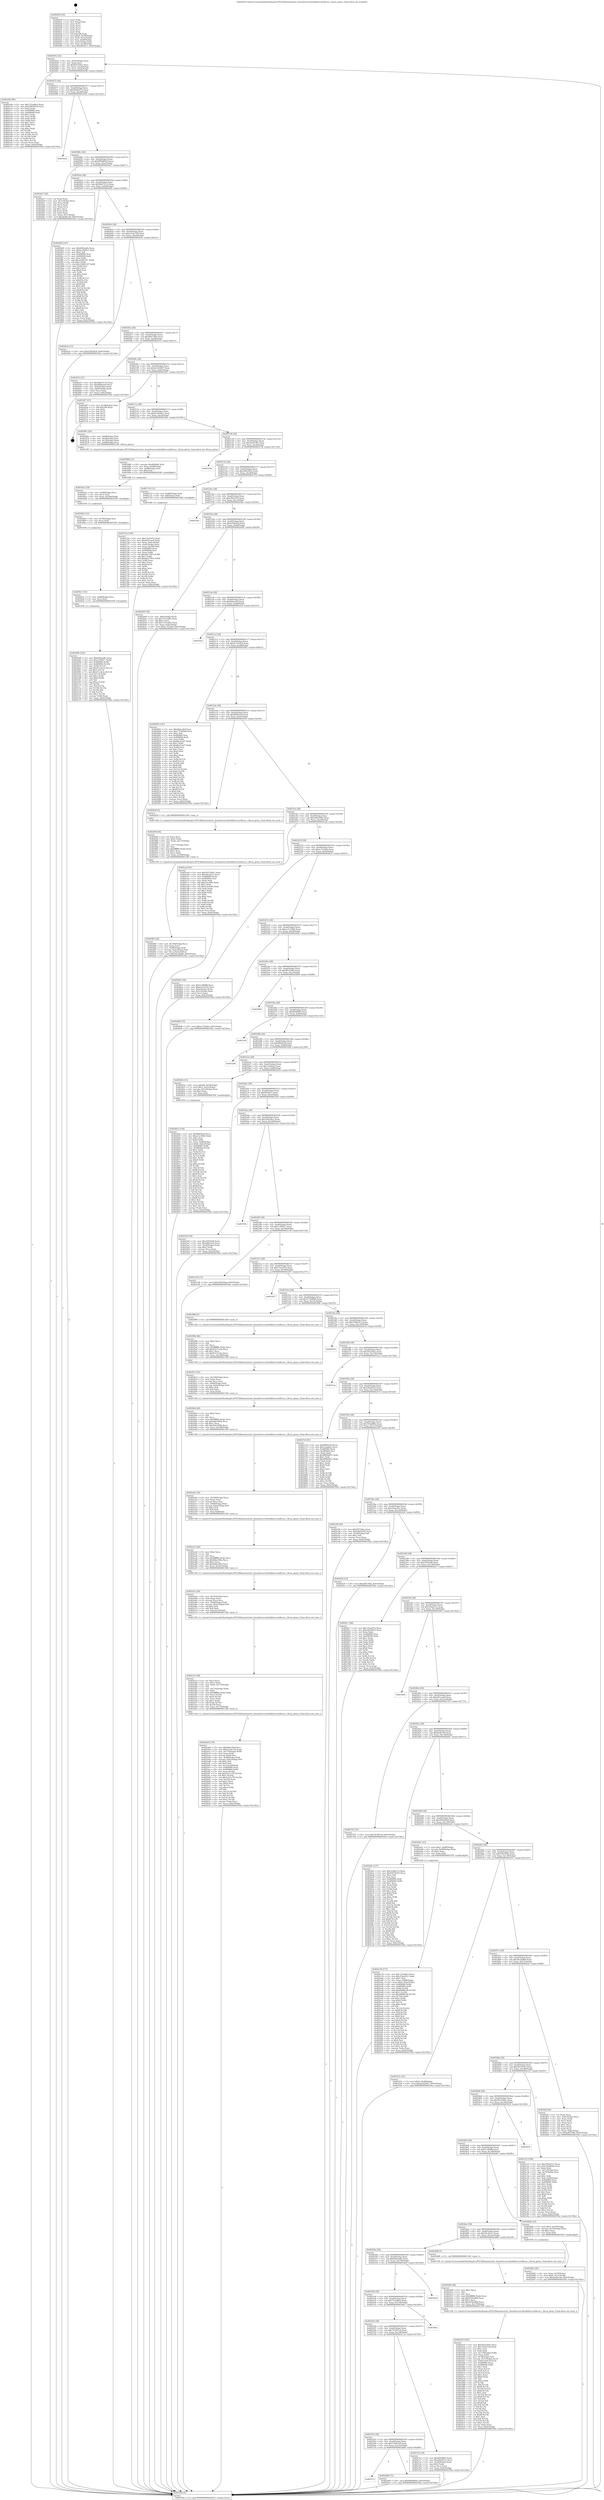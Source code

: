 digraph "0x402020" {
  label = "0x402020 (/mnt/c/Users/mathe/Desktop/tcc/POCII/binaries/extr_linuxdriversvideofbdevcorefbcon.c_fbcon_getxy_Final-ollvm.out::main(0))"
  labelloc = "t"
  node[shape=record]

  Entry [label="",width=0.3,height=0.3,shape=circle,fillcolor=black,style=filled]
  "0x402052" [label="{
     0x402052 [32]\l
     | [instrs]\l
     &nbsp;&nbsp;0x402052 \<+6\>: mov -0x9c(%rbp),%eax\l
     &nbsp;&nbsp;0x402058 \<+2\>: mov %eax,%ecx\l
     &nbsp;&nbsp;0x40205a \<+6\>: sub $0x82f728ee,%ecx\l
     &nbsp;&nbsp;0x402060 \<+6\>: mov %eax,-0xa0(%rbp)\l
     &nbsp;&nbsp;0x402066 \<+6\>: mov %ecx,-0xa4(%rbp)\l
     &nbsp;&nbsp;0x40206c \<+6\>: je 0000000000402e0b \<main+0xdeb\>\l
  }"]
  "0x402e0b" [label="{
     0x402e0b [86]\l
     | [instrs]\l
     &nbsp;&nbsp;0x402e0b \<+5\>: mov $0x722ed8cb,%eax\l
     &nbsp;&nbsp;0x402e10 \<+5\>: mov $0x5043b93d,%ecx\l
     &nbsp;&nbsp;0x402e15 \<+2\>: xor %edx,%edx\l
     &nbsp;&nbsp;0x402e17 \<+7\>: mov 0x406060,%esi\l
     &nbsp;&nbsp;0x402e1e \<+7\>: mov 0x406064,%edi\l
     &nbsp;&nbsp;0x402e25 \<+3\>: sub $0x1,%edx\l
     &nbsp;&nbsp;0x402e28 \<+3\>: mov %esi,%r8d\l
     &nbsp;&nbsp;0x402e2b \<+3\>: add %edx,%r8d\l
     &nbsp;&nbsp;0x402e2e \<+4\>: imul %r8d,%esi\l
     &nbsp;&nbsp;0x402e32 \<+3\>: and $0x1,%esi\l
     &nbsp;&nbsp;0x402e35 \<+3\>: cmp $0x0,%esi\l
     &nbsp;&nbsp;0x402e38 \<+4\>: sete %r9b\l
     &nbsp;&nbsp;0x402e3c \<+3\>: cmp $0xa,%edi\l
     &nbsp;&nbsp;0x402e3f \<+4\>: setl %r10b\l
     &nbsp;&nbsp;0x402e43 \<+3\>: mov %r9b,%r11b\l
     &nbsp;&nbsp;0x402e46 \<+3\>: and %r10b,%r11b\l
     &nbsp;&nbsp;0x402e49 \<+3\>: xor %r10b,%r9b\l
     &nbsp;&nbsp;0x402e4c \<+3\>: or %r9b,%r11b\l
     &nbsp;&nbsp;0x402e4f \<+4\>: test $0x1,%r11b\l
     &nbsp;&nbsp;0x402e53 \<+3\>: cmovne %ecx,%eax\l
     &nbsp;&nbsp;0x402e56 \<+6\>: mov %eax,-0x9c(%rbp)\l
     &nbsp;&nbsp;0x402e5c \<+5\>: jmp 000000000040356a \<main+0x154a\>\l
  }"]
  "0x402072" [label="{
     0x402072 [28]\l
     | [instrs]\l
     &nbsp;&nbsp;0x402072 \<+5\>: jmp 0000000000402077 \<main+0x57\>\l
     &nbsp;&nbsp;0x402077 \<+6\>: mov -0xa0(%rbp),%eax\l
     &nbsp;&nbsp;0x40207d \<+5\>: sub $0x9208a575,%eax\l
     &nbsp;&nbsp;0x402082 \<+6\>: mov %eax,-0xa8(%rbp)\l
     &nbsp;&nbsp;0x402088 \<+6\>: je 0000000000403242 \<main+0x1222\>\l
  }"]
  Exit [label="",width=0.3,height=0.3,shape=circle,fillcolor=black,style=filled,peripheries=2]
  "0x403242" [label="{
     0x403242\l
  }", style=dashed]
  "0x40208e" [label="{
     0x40208e [28]\l
     | [instrs]\l
     &nbsp;&nbsp;0x40208e \<+5\>: jmp 0000000000402093 \<main+0x73\>\l
     &nbsp;&nbsp;0x402093 \<+6\>: mov -0xa0(%rbp),%eax\l
     &nbsp;&nbsp;0x402099 \<+5\>: sub $0x996d89e0,%eax\l
     &nbsp;&nbsp;0x40209e \<+6\>: mov %eax,-0xac(%rbp)\l
     &nbsp;&nbsp;0x4020a4 \<+6\>: je 0000000000402de7 \<main+0xdc7\>\l
  }"]
  "0x4030d0" [label="{
     0x4030d0 [102]\l
     | [instrs]\l
     &nbsp;&nbsp;0x4030d0 \<+5\>: mov $0x6042adfe,%eax\l
     &nbsp;&nbsp;0x4030d5 \<+6\>: mov $0x11ff3817,%r8d\l
     &nbsp;&nbsp;0x4030db \<+8\>: mov 0x406060,%r9d\l
     &nbsp;&nbsp;0x4030e3 \<+8\>: mov 0x406064,%r10d\l
     &nbsp;&nbsp;0x4030eb \<+3\>: mov %r9d,%r11d\l
     &nbsp;&nbsp;0x4030ee \<+7\>: add $0xd7ccdc2e,%r11d\l
     &nbsp;&nbsp;0x4030f5 \<+4\>: sub $0x1,%r11d\l
     &nbsp;&nbsp;0x4030f9 \<+7\>: sub $0xd7ccdc2e,%r11d\l
     &nbsp;&nbsp;0x403100 \<+4\>: imul %r11d,%r9d\l
     &nbsp;&nbsp;0x403104 \<+4\>: and $0x1,%r9d\l
     &nbsp;&nbsp;0x403108 \<+4\>: cmp $0x0,%r9d\l
     &nbsp;&nbsp;0x40310c \<+3\>: sete %bl\l
     &nbsp;&nbsp;0x40310f \<+4\>: cmp $0xa,%r10d\l
     &nbsp;&nbsp;0x403113 \<+4\>: setl %r14b\l
     &nbsp;&nbsp;0x403117 \<+3\>: mov %bl,%r15b\l
     &nbsp;&nbsp;0x40311a \<+3\>: and %r14b,%r15b\l
     &nbsp;&nbsp;0x40311d \<+3\>: xor %r14b,%bl\l
     &nbsp;&nbsp;0x403120 \<+3\>: or %bl,%r15b\l
     &nbsp;&nbsp;0x403123 \<+4\>: test $0x1,%r15b\l
     &nbsp;&nbsp;0x403127 \<+4\>: cmovne %r8d,%eax\l
     &nbsp;&nbsp;0x40312b \<+6\>: mov %eax,-0x9c(%rbp)\l
     &nbsp;&nbsp;0x403131 \<+5\>: jmp 000000000040356a \<main+0x154a\>\l
  }"]
  "0x402de7" [label="{
     0x402de7 [36]\l
     | [instrs]\l
     &nbsp;&nbsp;0x402de7 \<+2\>: xor %eax,%eax\l
     &nbsp;&nbsp;0x402de9 \<+3\>: mov -0x7c(%rbp),%ecx\l
     &nbsp;&nbsp;0x402dec \<+2\>: mov %eax,%edx\l
     &nbsp;&nbsp;0x402dee \<+2\>: sub %ecx,%edx\l
     &nbsp;&nbsp;0x402df0 \<+2\>: mov %eax,%ecx\l
     &nbsp;&nbsp;0x402df2 \<+3\>: sub $0x1,%ecx\l
     &nbsp;&nbsp;0x402df5 \<+2\>: add %ecx,%edx\l
     &nbsp;&nbsp;0x402df7 \<+2\>: sub %edx,%eax\l
     &nbsp;&nbsp;0x402df9 \<+3\>: mov %eax,-0x7c(%rbp)\l
     &nbsp;&nbsp;0x402dfc \<+10\>: movl $0x4a9fcc4d,-0x9c(%rbp)\l
     &nbsp;&nbsp;0x402e06 \<+5\>: jmp 000000000040356a \<main+0x154a\>\l
  }"]
  "0x4020aa" [label="{
     0x4020aa [28]\l
     | [instrs]\l
     &nbsp;&nbsp;0x4020aa \<+5\>: jmp 00000000004020af \<main+0x8f\>\l
     &nbsp;&nbsp;0x4020af \<+6\>: mov -0xa0(%rbp),%eax\l
     &nbsp;&nbsp;0x4020b5 \<+5\>: sub $0x9bb75133,%eax\l
     &nbsp;&nbsp;0x4020ba \<+6\>: mov %eax,-0xb0(%rbp)\l
     &nbsp;&nbsp;0x4020c0 \<+6\>: je 0000000000402fd9 \<main+0xfb9\>\l
  }"]
  "0x4030c1" [label="{
     0x4030c1 [15]\l
     | [instrs]\l
     &nbsp;&nbsp;0x4030c1 \<+7\>: mov -0x88(%rbp),%rcx\l
     &nbsp;&nbsp;0x4030c8 \<+3\>: mov %rcx,%rdi\l
     &nbsp;&nbsp;0x4030cb \<+5\>: call 0000000000401030 \<free@plt\>\l
     | [calls]\l
     &nbsp;&nbsp;0x401030 \{1\} (unknown)\l
  }"]
  "0x402fd9" [label="{
     0x402fd9 [147]\l
     | [instrs]\l
     &nbsp;&nbsp;0x402fd9 \<+5\>: mov $0x6042adfe,%eax\l
     &nbsp;&nbsp;0x402fde \<+5\>: mov $0xbc3926e1,%ecx\l
     &nbsp;&nbsp;0x402fe3 \<+2\>: mov $0x1,%dl\l
     &nbsp;&nbsp;0x402fe5 \<+7\>: mov 0x406060,%esi\l
     &nbsp;&nbsp;0x402fec \<+7\>: mov 0x406064,%edi\l
     &nbsp;&nbsp;0x402ff3 \<+3\>: mov %esi,%r8d\l
     &nbsp;&nbsp;0x402ff6 \<+7\>: add $0x32402187,%r8d\l
     &nbsp;&nbsp;0x402ffd \<+4\>: sub $0x1,%r8d\l
     &nbsp;&nbsp;0x403001 \<+7\>: sub $0x32402187,%r8d\l
     &nbsp;&nbsp;0x403008 \<+4\>: imul %r8d,%esi\l
     &nbsp;&nbsp;0x40300c \<+3\>: and $0x1,%esi\l
     &nbsp;&nbsp;0x40300f \<+3\>: cmp $0x0,%esi\l
     &nbsp;&nbsp;0x403012 \<+4\>: sete %r9b\l
     &nbsp;&nbsp;0x403016 \<+3\>: cmp $0xa,%edi\l
     &nbsp;&nbsp;0x403019 \<+4\>: setl %r10b\l
     &nbsp;&nbsp;0x40301d \<+3\>: mov %r9b,%r11b\l
     &nbsp;&nbsp;0x403020 \<+4\>: xor $0xff,%r11b\l
     &nbsp;&nbsp;0x403024 \<+3\>: mov %r10b,%bl\l
     &nbsp;&nbsp;0x403027 \<+3\>: xor $0xff,%bl\l
     &nbsp;&nbsp;0x40302a \<+3\>: xor $0x1,%dl\l
     &nbsp;&nbsp;0x40302d \<+3\>: mov %r11b,%r14b\l
     &nbsp;&nbsp;0x403030 \<+4\>: and $0xff,%r14b\l
     &nbsp;&nbsp;0x403034 \<+3\>: and %dl,%r9b\l
     &nbsp;&nbsp;0x403037 \<+3\>: mov %bl,%r15b\l
     &nbsp;&nbsp;0x40303a \<+4\>: and $0xff,%r15b\l
     &nbsp;&nbsp;0x40303e \<+3\>: and %dl,%r10b\l
     &nbsp;&nbsp;0x403041 \<+3\>: or %r9b,%r14b\l
     &nbsp;&nbsp;0x403044 \<+3\>: or %r10b,%r15b\l
     &nbsp;&nbsp;0x403047 \<+3\>: xor %r15b,%r14b\l
     &nbsp;&nbsp;0x40304a \<+3\>: or %bl,%r11b\l
     &nbsp;&nbsp;0x40304d \<+4\>: xor $0xff,%r11b\l
     &nbsp;&nbsp;0x403051 \<+3\>: or $0x1,%dl\l
     &nbsp;&nbsp;0x403054 \<+3\>: and %dl,%r11b\l
     &nbsp;&nbsp;0x403057 \<+3\>: or %r11b,%r14b\l
     &nbsp;&nbsp;0x40305a \<+4\>: test $0x1,%r14b\l
     &nbsp;&nbsp;0x40305e \<+3\>: cmovne %ecx,%eax\l
     &nbsp;&nbsp;0x403061 \<+6\>: mov %eax,-0x9c(%rbp)\l
     &nbsp;&nbsp;0x403067 \<+5\>: jmp 000000000040356a \<main+0x154a\>\l
  }"]
  "0x4020c6" [label="{
     0x4020c6 [28]\l
     | [instrs]\l
     &nbsp;&nbsp;0x4020c6 \<+5\>: jmp 00000000004020cb \<main+0xab\>\l
     &nbsp;&nbsp;0x4020cb \<+6\>: mov -0xa0(%rbp),%eax\l
     &nbsp;&nbsp;0x4020d1 \<+5\>: sub $0xa31de756,%eax\l
     &nbsp;&nbsp;0x4020d6 \<+6\>: mov %eax,-0xb4(%rbp)\l
     &nbsp;&nbsp;0x4020dc \<+6\>: je 0000000000402b3a \<main+0xb1a\>\l
  }"]
  "0x4030b5" [label="{
     0x4030b5 [12]\l
     | [instrs]\l
     &nbsp;&nbsp;0x4030b5 \<+4\>: mov -0x78(%rbp),%rcx\l
     &nbsp;&nbsp;0x4030b9 \<+3\>: mov %rcx,%rdi\l
     &nbsp;&nbsp;0x4030bc \<+5\>: call 0000000000401030 \<free@plt\>\l
     | [calls]\l
     &nbsp;&nbsp;0x401030 \{1\} (unknown)\l
  }"]
  "0x402b3a" [label="{
     0x402b3a [15]\l
     | [instrs]\l
     &nbsp;&nbsp;0x402b3a \<+10\>: movl $0xd392b43f,-0x9c(%rbp)\l
     &nbsp;&nbsp;0x402b44 \<+5\>: jmp 000000000040356a \<main+0x154a\>\l
  }"]
  "0x4020e2" [label="{
     0x4020e2 [28]\l
     | [instrs]\l
     &nbsp;&nbsp;0x4020e2 \<+5\>: jmp 00000000004020e7 \<main+0xc7\>\l
     &nbsp;&nbsp;0x4020e7 \<+6\>: mov -0xa0(%rbp),%eax\l
     &nbsp;&nbsp;0x4020ed \<+5\>: sub $0xaf65708a,%eax\l
     &nbsp;&nbsp;0x4020f2 \<+6\>: mov %eax,-0xb8(%rbp)\l
     &nbsp;&nbsp;0x4020f8 \<+6\>: je 0000000000402f33 \<main+0xf13\>\l
  }"]
  "0x4030a3" [label="{
     0x4030a3 [18]\l
     | [instrs]\l
     &nbsp;&nbsp;0x4030a3 \<+4\>: mov -0x68(%rbp),%rcx\l
     &nbsp;&nbsp;0x4030a7 \<+3\>: mov %rcx,%rdi\l
     &nbsp;&nbsp;0x4030aa \<+6\>: mov %eax,-0x184(%rbp)\l
     &nbsp;&nbsp;0x4030b0 \<+5\>: call 0000000000401030 \<free@plt\>\l
     | [calls]\l
     &nbsp;&nbsp;0x401030 \{1\} (unknown)\l
  }"]
  "0x402f33" [label="{
     0x402f33 [33]\l
     | [instrs]\l
     &nbsp;&nbsp;0x402f33 \<+5\>: mov $0x9bb75133,%eax\l
     &nbsp;&nbsp;0x402f38 \<+5\>: mov $0xdf492ae9,%ecx\l
     &nbsp;&nbsp;0x402f3d \<+6\>: mov -0x8c(%rbp),%edx\l
     &nbsp;&nbsp;0x402f43 \<+3\>: cmp -0x80(%rbp),%edx\l
     &nbsp;&nbsp;0x402f46 \<+3\>: cmovl %ecx,%eax\l
     &nbsp;&nbsp;0x402f49 \<+6\>: mov %eax,-0x9c(%rbp)\l
     &nbsp;&nbsp;0x402f4f \<+5\>: jmp 000000000040356a \<main+0x154a\>\l
  }"]
  "0x4020fe" [label="{
     0x4020fe [28]\l
     | [instrs]\l
     &nbsp;&nbsp;0x4020fe \<+5\>: jmp 0000000000402103 \<main+0xe3\>\l
     &nbsp;&nbsp;0x402103 \<+6\>: mov -0xa0(%rbp),%eax\l
     &nbsp;&nbsp;0x402109 \<+5\>: sub $0xb23d3b67,%eax\l
     &nbsp;&nbsp;0x40210e \<+6\>: mov %eax,-0xbc(%rbp)\l
     &nbsp;&nbsp;0x402114 \<+6\>: je 0000000000403267 \<main+0x1247\>\l
  }"]
  "0x403084" [label="{
     0x403084 [31]\l
     | [instrs]\l
     &nbsp;&nbsp;0x403084 \<+10\>: movabs $0x4040b6,%rdi\l
     &nbsp;&nbsp;0x40308e \<+7\>: mov %rax,-0x98(%rbp)\l
     &nbsp;&nbsp;0x403095 \<+7\>: mov -0x98(%rbp),%rsi\l
     &nbsp;&nbsp;0x40309c \<+2\>: mov $0x0,%al\l
     &nbsp;&nbsp;0x40309e \<+5\>: call 0000000000401040 \<printf@plt\>\l
     | [calls]\l
     &nbsp;&nbsp;0x401040 \{1\} (unknown)\l
  }"]
  "0x403267" [label="{
     0x403267 [21]\l
     | [instrs]\l
     &nbsp;&nbsp;0x403267 \<+3\>: mov -0x38(%rbp),%eax\l
     &nbsp;&nbsp;0x40326a \<+7\>: add $0x188,%rsp\l
     &nbsp;&nbsp;0x403271 \<+1\>: pop %rbx\l
     &nbsp;&nbsp;0x403272 \<+2\>: pop %r12\l
     &nbsp;&nbsp;0x403274 \<+2\>: pop %r13\l
     &nbsp;&nbsp;0x403276 \<+2\>: pop %r14\l
     &nbsp;&nbsp;0x403278 \<+2\>: pop %r15\l
     &nbsp;&nbsp;0x40327a \<+1\>: pop %rbp\l
     &nbsp;&nbsp;0x40327b \<+1\>: ret\l
  }"]
  "0x40211a" [label="{
     0x40211a [28]\l
     | [instrs]\l
     &nbsp;&nbsp;0x40211a \<+5\>: jmp 000000000040211f \<main+0xff\>\l
     &nbsp;&nbsp;0x40211f \<+6\>: mov -0xa0(%rbp),%eax\l
     &nbsp;&nbsp;0x402125 \<+5\>: sub $0xbc3926e1,%eax\l
     &nbsp;&nbsp;0x40212a \<+6\>: mov %eax,-0xc0(%rbp)\l
     &nbsp;&nbsp;0x402130 \<+6\>: je 000000000040306c \<main+0x104c\>\l
  }"]
  "0x402f85" [label="{
     0x402f85 [42]\l
     | [instrs]\l
     &nbsp;&nbsp;0x402f85 \<+6\>: mov -0x180(%rbp),%ecx\l
     &nbsp;&nbsp;0x402f8b \<+3\>: imul %eax,%ecx\l
     &nbsp;&nbsp;0x402f8e \<+7\>: mov -0x88(%rbp),%rdi\l
     &nbsp;&nbsp;0x402f95 \<+7\>: movslq -0x8c(%rbp),%r8\l
     &nbsp;&nbsp;0x402f9c \<+4\>: mov %ecx,(%rdi,%r8,4)\l
     &nbsp;&nbsp;0x402fa0 \<+10\>: movl $0x54e3dd60,-0x9c(%rbp)\l
     &nbsp;&nbsp;0x402faa \<+5\>: jmp 000000000040356a \<main+0x154a\>\l
  }"]
  "0x40306c" [label="{
     0x40306c [24]\l
     | [instrs]\l
     &nbsp;&nbsp;0x40306c \<+4\>: mov -0x68(%rbp),%rdi\l
     &nbsp;&nbsp;0x403070 \<+4\>: mov -0x58(%rbp),%rsi\l
     &nbsp;&nbsp;0x403074 \<+4\>: mov -0x78(%rbp),%rdx\l
     &nbsp;&nbsp;0x403078 \<+7\>: mov -0x88(%rbp),%rcx\l
     &nbsp;&nbsp;0x40307f \<+5\>: call 00000000004013f0 \<fbcon_getxy\>\l
     | [calls]\l
     &nbsp;&nbsp;0x4013f0 \{1\} (/mnt/c/Users/mathe/Desktop/tcc/POCII/binaries/extr_linuxdriversvideofbdevcorefbcon.c_fbcon_getxy_Final-ollvm.out::fbcon_getxy)\l
  }"]
  "0x402136" [label="{
     0x402136 [28]\l
     | [instrs]\l
     &nbsp;&nbsp;0x402136 \<+5\>: jmp 000000000040213b \<main+0x11b\>\l
     &nbsp;&nbsp;0x40213b \<+6\>: mov -0xa0(%rbp),%eax\l
     &nbsp;&nbsp;0x402141 \<+5\>: sub $0xc0c87281,%eax\l
     &nbsp;&nbsp;0x402146 \<+6\>: mov %eax,-0xc4(%rbp)\l
     &nbsp;&nbsp;0x40214c \<+6\>: je 0000000000403154 \<main+0x1134\>\l
  }"]
  "0x402f59" [label="{
     0x402f59 [44]\l
     | [instrs]\l
     &nbsp;&nbsp;0x402f59 \<+2\>: xor %ecx,%ecx\l
     &nbsp;&nbsp;0x402f5b \<+5\>: mov $0x2,%edx\l
     &nbsp;&nbsp;0x402f60 \<+6\>: mov %edx,-0x17c(%rbp)\l
     &nbsp;&nbsp;0x402f66 \<+1\>: cltd\l
     &nbsp;&nbsp;0x402f67 \<+6\>: mov -0x17c(%rbp),%esi\l
     &nbsp;&nbsp;0x402f6d \<+2\>: idiv %esi\l
     &nbsp;&nbsp;0x402f6f \<+6\>: imul $0xfffffffe,%edx,%edx\l
     &nbsp;&nbsp;0x402f75 \<+3\>: sub $0x1,%ecx\l
     &nbsp;&nbsp;0x402f78 \<+2\>: sub %ecx,%edx\l
     &nbsp;&nbsp;0x402f7a \<+6\>: mov %edx,-0x180(%rbp)\l
     &nbsp;&nbsp;0x402f80 \<+5\>: call 0000000000401160 \<next_i\>\l
     | [calls]\l
     &nbsp;&nbsp;0x401160 \{1\} (/mnt/c/Users/mathe/Desktop/tcc/POCII/binaries/extr_linuxdriversvideofbdevcorefbcon.c_fbcon_getxy_Final-ollvm.out::next_i)\l
  }"]
  "0x403154" [label="{
     0x403154\l
  }", style=dashed]
  "0x402152" [label="{
     0x402152 [28]\l
     | [instrs]\l
     &nbsp;&nbsp;0x402152 \<+5\>: jmp 0000000000402157 \<main+0x137\>\l
     &nbsp;&nbsp;0x402157 \<+6\>: mov -0xa0(%rbp),%eax\l
     &nbsp;&nbsp;0x40215d \<+5\>: sub $0xc6043832,%eax\l
     &nbsp;&nbsp;0x402162 \<+6\>: mov %eax,-0xc8(%rbp)\l
     &nbsp;&nbsp;0x402168 \<+6\>: je 000000000040271d \<main+0x6fd\>\l
  }"]
  "0x402e78" [label="{
     0x402e78 [172]\l
     | [instrs]\l
     &nbsp;&nbsp;0x402e78 \<+5\>: mov $0x722ed8cb,%ecx\l
     &nbsp;&nbsp;0x402e7d \<+5\>: mov $0x35aac91c,%edx\l
     &nbsp;&nbsp;0x402e82 \<+3\>: mov $0x1,%sil\l
     &nbsp;&nbsp;0x402e85 \<+7\>: mov %rax,-0x88(%rbp)\l
     &nbsp;&nbsp;0x402e8c \<+10\>: movl $0x0,-0x8c(%rbp)\l
     &nbsp;&nbsp;0x402e96 \<+8\>: mov 0x406060,%r8d\l
     &nbsp;&nbsp;0x402e9e \<+8\>: mov 0x406064,%r9d\l
     &nbsp;&nbsp;0x402ea6 \<+3\>: mov %r8d,%r10d\l
     &nbsp;&nbsp;0x402ea9 \<+7\>: add $0xd0068338,%r10d\l
     &nbsp;&nbsp;0x402eb0 \<+4\>: sub $0x1,%r10d\l
     &nbsp;&nbsp;0x402eb4 \<+7\>: sub $0xd0068338,%r10d\l
     &nbsp;&nbsp;0x402ebb \<+4\>: imul %r10d,%r8d\l
     &nbsp;&nbsp;0x402ebf \<+4\>: and $0x1,%r8d\l
     &nbsp;&nbsp;0x402ec3 \<+4\>: cmp $0x0,%r8d\l
     &nbsp;&nbsp;0x402ec7 \<+4\>: sete %r11b\l
     &nbsp;&nbsp;0x402ecb \<+4\>: cmp $0xa,%r9d\l
     &nbsp;&nbsp;0x402ecf \<+3\>: setl %bl\l
     &nbsp;&nbsp;0x402ed2 \<+3\>: mov %r11b,%r14b\l
     &nbsp;&nbsp;0x402ed5 \<+4\>: xor $0xff,%r14b\l
     &nbsp;&nbsp;0x402ed9 \<+3\>: mov %bl,%r15b\l
     &nbsp;&nbsp;0x402edc \<+4\>: xor $0xff,%r15b\l
     &nbsp;&nbsp;0x402ee0 \<+4\>: xor $0x0,%sil\l
     &nbsp;&nbsp;0x402ee4 \<+3\>: mov %r14b,%r12b\l
     &nbsp;&nbsp;0x402ee7 \<+4\>: and $0x0,%r12b\l
     &nbsp;&nbsp;0x402eeb \<+3\>: and %sil,%r11b\l
     &nbsp;&nbsp;0x402eee \<+3\>: mov %r15b,%r13b\l
     &nbsp;&nbsp;0x402ef1 \<+4\>: and $0x0,%r13b\l
     &nbsp;&nbsp;0x402ef5 \<+3\>: and %sil,%bl\l
     &nbsp;&nbsp;0x402ef8 \<+3\>: or %r11b,%r12b\l
     &nbsp;&nbsp;0x402efb \<+3\>: or %bl,%r13b\l
     &nbsp;&nbsp;0x402efe \<+3\>: xor %r13b,%r12b\l
     &nbsp;&nbsp;0x402f01 \<+3\>: or %r15b,%r14b\l
     &nbsp;&nbsp;0x402f04 \<+4\>: xor $0xff,%r14b\l
     &nbsp;&nbsp;0x402f08 \<+4\>: or $0x0,%sil\l
     &nbsp;&nbsp;0x402f0c \<+3\>: and %sil,%r14b\l
     &nbsp;&nbsp;0x402f0f \<+3\>: or %r14b,%r12b\l
     &nbsp;&nbsp;0x402f12 \<+4\>: test $0x1,%r12b\l
     &nbsp;&nbsp;0x402f16 \<+3\>: cmovne %edx,%ecx\l
     &nbsp;&nbsp;0x402f19 \<+6\>: mov %ecx,-0x9c(%rbp)\l
     &nbsp;&nbsp;0x402f1f \<+5\>: jmp 000000000040356a \<main+0x154a\>\l
  }"]
  "0x40271d" [label="{
     0x40271d [13]\l
     | [instrs]\l
     &nbsp;&nbsp;0x40271d \<+4\>: mov -0x48(%rbp),%rax\l
     &nbsp;&nbsp;0x402721 \<+4\>: mov 0x8(%rax),%rdi\l
     &nbsp;&nbsp;0x402725 \<+5\>: call 0000000000401060 \<atoi@plt\>\l
     | [calls]\l
     &nbsp;&nbsp;0x401060 \{1\} (unknown)\l
  }"]
  "0x40216e" [label="{
     0x40216e [28]\l
     | [instrs]\l
     &nbsp;&nbsp;0x40216e \<+5\>: jmp 0000000000402173 \<main+0x153\>\l
     &nbsp;&nbsp;0x402173 \<+6\>: mov -0xa0(%rbp),%eax\l
     &nbsp;&nbsp;0x402179 \<+5\>: sub $0xcf641dc9,%eax\l
     &nbsp;&nbsp;0x40217e \<+6\>: mov %eax,-0xcc(%rbp)\l
     &nbsp;&nbsp;0x402184 \<+6\>: je 00000000004025be \<main+0x59e\>\l
  }"]
  "0x40257a" [label="{
     0x40257a\l
  }", style=dashed]
  "0x4025be" [label="{
     0x4025be\l
  }", style=dashed]
  "0x40218a" [label="{
     0x40218a [28]\l
     | [instrs]\l
     &nbsp;&nbsp;0x40218a \<+5\>: jmp 000000000040218f \<main+0x16f\>\l
     &nbsp;&nbsp;0x40218f \<+6\>: mov -0xa0(%rbp),%eax\l
     &nbsp;&nbsp;0x402195 \<+5\>: sub $0xd392b43f,%eax\l
     &nbsp;&nbsp;0x40219a \<+6\>: mov %eax,-0xd0(%rbp)\l
     &nbsp;&nbsp;0x4021a0 \<+6\>: je 0000000000402b49 \<main+0xb29\>\l
  }"]
  "0x402dd8" [label="{
     0x402dd8 [15]\l
     | [instrs]\l
     &nbsp;&nbsp;0x402dd8 \<+10\>: movl $0x996d89e0,-0x9c(%rbp)\l
     &nbsp;&nbsp;0x402de2 \<+5\>: jmp 000000000040356a \<main+0x154a\>\l
  }"]
  "0x402b49" [label="{
     0x402b49 [34]\l
     | [instrs]\l
     &nbsp;&nbsp;0x402b49 \<+3\>: mov -0x6c(%rbp),%eax\l
     &nbsp;&nbsp;0x402b4c \<+5\>: sub $0x7e51ad4c,%eax\l
     &nbsp;&nbsp;0x402b51 \<+3\>: add $0x1,%eax\l
     &nbsp;&nbsp;0x402b54 \<+5\>: add $0x7e51ad4c,%eax\l
     &nbsp;&nbsp;0x402b59 \<+3\>: mov %eax,-0x6c(%rbp)\l
     &nbsp;&nbsp;0x402b5c \<+10\>: movl $0xec723a0e,-0x9c(%rbp)\l
     &nbsp;&nbsp;0x402b66 \<+5\>: jmp 000000000040356a \<main+0x154a\>\l
  }"]
  "0x4021a6" [label="{
     0x4021a6 [28]\l
     | [instrs]\l
     &nbsp;&nbsp;0x4021a6 \<+5\>: jmp 00000000004021ab \<main+0x18b\>\l
     &nbsp;&nbsp;0x4021ab \<+6\>: mov -0xa0(%rbp),%eax\l
     &nbsp;&nbsp;0x4021b1 \<+5\>: sub $0xdbdcc9ef,%eax\l
     &nbsp;&nbsp;0x4021b6 \<+6\>: mov %eax,-0xd4(%rbp)\l
     &nbsp;&nbsp;0x4021bc \<+6\>: je 00000000004032ef \<main+0x12cf\>\l
  }"]
  "0x402d35" [label="{
     0x402d35 [163]\l
     | [instrs]\l
     &nbsp;&nbsp;0x402d35 \<+5\>: mov $0x5b5334d1,%ecx\l
     &nbsp;&nbsp;0x402d3a \<+5\>: mov $0x7c0051a9,%edx\l
     &nbsp;&nbsp;0x402d3f \<+3\>: mov $0x1,%sil\l
     &nbsp;&nbsp;0x402d42 \<+2\>: xor %edi,%edi\l
     &nbsp;&nbsp;0x402d44 \<+7\>: mov -0x178(%rbp),%r8d\l
     &nbsp;&nbsp;0x402d4b \<+4\>: imul %eax,%r8d\l
     &nbsp;&nbsp;0x402d4f \<+4\>: mov -0x78(%rbp),%r9\l
     &nbsp;&nbsp;0x402d53 \<+4\>: movslq -0x7c(%rbp),%r10\l
     &nbsp;&nbsp;0x402d57 \<+4\>: mov %r8d,(%r9,%r10,4)\l
     &nbsp;&nbsp;0x402d5b \<+7\>: mov 0x406060,%eax\l
     &nbsp;&nbsp;0x402d62 \<+8\>: mov 0x406064,%r8d\l
     &nbsp;&nbsp;0x402d6a \<+3\>: sub $0x1,%edi\l
     &nbsp;&nbsp;0x402d6d \<+3\>: mov %eax,%r11d\l
     &nbsp;&nbsp;0x402d70 \<+3\>: add %edi,%r11d\l
     &nbsp;&nbsp;0x402d73 \<+4\>: imul %r11d,%eax\l
     &nbsp;&nbsp;0x402d77 \<+3\>: and $0x1,%eax\l
     &nbsp;&nbsp;0x402d7a \<+3\>: cmp $0x0,%eax\l
     &nbsp;&nbsp;0x402d7d \<+3\>: sete %bl\l
     &nbsp;&nbsp;0x402d80 \<+4\>: cmp $0xa,%r8d\l
     &nbsp;&nbsp;0x402d84 \<+4\>: setl %r14b\l
     &nbsp;&nbsp;0x402d88 \<+3\>: mov %bl,%r15b\l
     &nbsp;&nbsp;0x402d8b \<+4\>: xor $0xff,%r15b\l
     &nbsp;&nbsp;0x402d8f \<+3\>: mov %r14b,%r12b\l
     &nbsp;&nbsp;0x402d92 \<+4\>: xor $0xff,%r12b\l
     &nbsp;&nbsp;0x402d96 \<+4\>: xor $0x1,%sil\l
     &nbsp;&nbsp;0x402d9a \<+3\>: mov %r15b,%r13b\l
     &nbsp;&nbsp;0x402d9d \<+4\>: and $0xff,%r13b\l
     &nbsp;&nbsp;0x402da1 \<+3\>: and %sil,%bl\l
     &nbsp;&nbsp;0x402da4 \<+3\>: mov %r12b,%al\l
     &nbsp;&nbsp;0x402da7 \<+2\>: and $0xff,%al\l
     &nbsp;&nbsp;0x402da9 \<+3\>: and %sil,%r14b\l
     &nbsp;&nbsp;0x402dac \<+3\>: or %bl,%r13b\l
     &nbsp;&nbsp;0x402daf \<+3\>: or %r14b,%al\l
     &nbsp;&nbsp;0x402db2 \<+3\>: xor %al,%r13b\l
     &nbsp;&nbsp;0x402db5 \<+3\>: or %r12b,%r15b\l
     &nbsp;&nbsp;0x402db8 \<+4\>: xor $0xff,%r15b\l
     &nbsp;&nbsp;0x402dbc \<+4\>: or $0x1,%sil\l
     &nbsp;&nbsp;0x402dc0 \<+3\>: and %sil,%r15b\l
     &nbsp;&nbsp;0x402dc3 \<+3\>: or %r15b,%r13b\l
     &nbsp;&nbsp;0x402dc6 \<+4\>: test $0x1,%r13b\l
     &nbsp;&nbsp;0x402dca \<+3\>: cmovne %edx,%ecx\l
     &nbsp;&nbsp;0x402dcd \<+6\>: mov %ecx,-0x9c(%rbp)\l
     &nbsp;&nbsp;0x402dd3 \<+5\>: jmp 000000000040356a \<main+0x154a\>\l
  }"]
  "0x4032ef" [label="{
     0x4032ef\l
  }", style=dashed]
  "0x4021c2" [label="{
     0x4021c2 [28]\l
     | [instrs]\l
     &nbsp;&nbsp;0x4021c2 \<+5\>: jmp 00000000004021c7 \<main+0x1a7\>\l
     &nbsp;&nbsp;0x4021c7 \<+6\>: mov -0xa0(%rbp),%eax\l
     &nbsp;&nbsp;0x4021cd \<+5\>: sub $0xdc331018,%eax\l
     &nbsp;&nbsp;0x4021d2 \<+6\>: mov %eax,-0xd8(%rbp)\l
     &nbsp;&nbsp;0x4021d8 \<+6\>: je 0000000000402903 \<main+0x8e3\>\l
  }"]
  "0x402d0d" [label="{
     0x402d0d [40]\l
     | [instrs]\l
     &nbsp;&nbsp;0x402d0d \<+5\>: mov $0x2,%ecx\l
     &nbsp;&nbsp;0x402d12 \<+1\>: cltd\l
     &nbsp;&nbsp;0x402d13 \<+2\>: idiv %ecx\l
     &nbsp;&nbsp;0x402d15 \<+6\>: imul $0xfffffffe,%edx,%ecx\l
     &nbsp;&nbsp;0x402d1b \<+6\>: sub $0x455be894,%ecx\l
     &nbsp;&nbsp;0x402d21 \<+3\>: add $0x1,%ecx\l
     &nbsp;&nbsp;0x402d24 \<+6\>: add $0x455be894,%ecx\l
     &nbsp;&nbsp;0x402d2a \<+6\>: mov %ecx,-0x178(%rbp)\l
     &nbsp;&nbsp;0x402d30 \<+5\>: call 0000000000401160 \<next_i\>\l
     | [calls]\l
     &nbsp;&nbsp;0x401160 \{1\} (/mnt/c/Users/mathe/Desktop/tcc/POCII/binaries/extr_linuxdriversvideofbdevcorefbcon.c_fbcon_getxy_Final-ollvm.out::next_i)\l
  }"]
  "0x402903" [label="{
     0x402903 [147]\l
     | [instrs]\l
     &nbsp;&nbsp;0x402903 \<+5\>: mov $0xdbdcc9ef,%eax\l
     &nbsp;&nbsp;0x402908 \<+5\>: mov $0x175289d0,%ecx\l
     &nbsp;&nbsp;0x40290d \<+2\>: mov $0x1,%dl\l
     &nbsp;&nbsp;0x40290f \<+7\>: mov 0x406060,%esi\l
     &nbsp;&nbsp;0x402916 \<+7\>: mov 0x406064,%edi\l
     &nbsp;&nbsp;0x40291d \<+3\>: mov %esi,%r8d\l
     &nbsp;&nbsp;0x402920 \<+7\>: sub $0x8be53af7,%r8d\l
     &nbsp;&nbsp;0x402927 \<+4\>: sub $0x1,%r8d\l
     &nbsp;&nbsp;0x40292b \<+7\>: add $0x8be53af7,%r8d\l
     &nbsp;&nbsp;0x402932 \<+4\>: imul %r8d,%esi\l
     &nbsp;&nbsp;0x402936 \<+3\>: and $0x1,%esi\l
     &nbsp;&nbsp;0x402939 \<+3\>: cmp $0x0,%esi\l
     &nbsp;&nbsp;0x40293c \<+4\>: sete %r9b\l
     &nbsp;&nbsp;0x402940 \<+3\>: cmp $0xa,%edi\l
     &nbsp;&nbsp;0x402943 \<+4\>: setl %r10b\l
     &nbsp;&nbsp;0x402947 \<+3\>: mov %r9b,%r11b\l
     &nbsp;&nbsp;0x40294a \<+4\>: xor $0xff,%r11b\l
     &nbsp;&nbsp;0x40294e \<+3\>: mov %r10b,%bl\l
     &nbsp;&nbsp;0x402951 \<+3\>: xor $0xff,%bl\l
     &nbsp;&nbsp;0x402954 \<+3\>: xor $0x0,%dl\l
     &nbsp;&nbsp;0x402957 \<+3\>: mov %r11b,%r14b\l
     &nbsp;&nbsp;0x40295a \<+4\>: and $0x0,%r14b\l
     &nbsp;&nbsp;0x40295e \<+3\>: and %dl,%r9b\l
     &nbsp;&nbsp;0x402961 \<+3\>: mov %bl,%r15b\l
     &nbsp;&nbsp;0x402964 \<+4\>: and $0x0,%r15b\l
     &nbsp;&nbsp;0x402968 \<+3\>: and %dl,%r10b\l
     &nbsp;&nbsp;0x40296b \<+3\>: or %r9b,%r14b\l
     &nbsp;&nbsp;0x40296e \<+3\>: or %r10b,%r15b\l
     &nbsp;&nbsp;0x402971 \<+3\>: xor %r15b,%r14b\l
     &nbsp;&nbsp;0x402974 \<+3\>: or %bl,%r11b\l
     &nbsp;&nbsp;0x402977 \<+4\>: xor $0xff,%r11b\l
     &nbsp;&nbsp;0x40297b \<+3\>: or $0x0,%dl\l
     &nbsp;&nbsp;0x40297e \<+3\>: and %dl,%r11b\l
     &nbsp;&nbsp;0x402981 \<+3\>: or %r11b,%r14b\l
     &nbsp;&nbsp;0x402984 \<+4\>: test $0x1,%r14b\l
     &nbsp;&nbsp;0x402988 \<+3\>: cmovne %ecx,%eax\l
     &nbsp;&nbsp;0x40298b \<+6\>: mov %eax,-0x9c(%rbp)\l
     &nbsp;&nbsp;0x402991 \<+5\>: jmp 000000000040356a \<main+0x154a\>\l
  }"]
  "0x4021de" [label="{
     0x4021de [28]\l
     | [instrs]\l
     &nbsp;&nbsp;0x4021de \<+5\>: jmp 00000000004021e3 \<main+0x1c3\>\l
     &nbsp;&nbsp;0x4021e3 \<+6\>: mov -0xa0(%rbp),%eax\l
     &nbsp;&nbsp;0x4021e9 \<+5\>: sub $0xdf492ae9,%eax\l
     &nbsp;&nbsp;0x4021ee \<+6\>: mov %eax,-0xdc(%rbp)\l
     &nbsp;&nbsp;0x4021f4 \<+6\>: je 0000000000402f54 \<main+0xf34\>\l
  }"]
  "0x402b82" [label="{
     0x402b82 [26]\l
     | [instrs]\l
     &nbsp;&nbsp;0x402b82 \<+4\>: mov %rax,-0x78(%rbp)\l
     &nbsp;&nbsp;0x402b86 \<+7\>: movl $0x0,-0x7c(%rbp)\l
     &nbsp;&nbsp;0x402b8d \<+10\>: movl $0x4a9fcc4d,-0x9c(%rbp)\l
     &nbsp;&nbsp;0x402b97 \<+5\>: jmp 000000000040356a \<main+0x154a\>\l
  }"]
  "0x402f54" [label="{
     0x402f54 [5]\l
     | [instrs]\l
     &nbsp;&nbsp;0x402f54 \<+5\>: call 0000000000401160 \<next_i\>\l
     | [calls]\l
     &nbsp;&nbsp;0x401160 \{1\} (/mnt/c/Users/mathe/Desktop/tcc/POCII/binaries/extr_linuxdriversvideofbdevcorefbcon.c_fbcon_getxy_Final-ollvm.out::next_i)\l
  }"]
  "0x4021fa" [label="{
     0x4021fa [28]\l
     | [instrs]\l
     &nbsp;&nbsp;0x4021fa \<+5\>: jmp 00000000004021ff \<main+0x1df\>\l
     &nbsp;&nbsp;0x4021ff \<+6\>: mov -0xa0(%rbp),%eax\l
     &nbsp;&nbsp;0x402205 \<+5\>: sub $0xe9620382,%eax\l
     &nbsp;&nbsp;0x40220a \<+6\>: mov %eax,-0xe0(%rbp)\l
     &nbsp;&nbsp;0x402210 \<+6\>: je 0000000000402cad \<main+0xc8d\>\l
  }"]
  "0x402ab8" [label="{
     0x402ab8 [130]\l
     | [instrs]\l
     &nbsp;&nbsp;0x402ab8 \<+5\>: mov $0xdbdcc9ef,%ecx\l
     &nbsp;&nbsp;0x402abd \<+5\>: mov $0xa31de756,%edx\l
     &nbsp;&nbsp;0x402ac2 \<+7\>: mov -0x174(%rbp),%r9d\l
     &nbsp;&nbsp;0x402ac9 \<+4\>: imul %eax,%r9d\l
     &nbsp;&nbsp;0x402acd \<+3\>: movslq %r9d,%rsi\l
     &nbsp;&nbsp;0x402ad0 \<+4\>: mov -0x68(%rbp),%rdi\l
     &nbsp;&nbsp;0x402ad4 \<+4\>: movslq -0x6c(%rbp),%r8\l
     &nbsp;&nbsp;0x402ad8 \<+4\>: shl $0x5,%r8\l
     &nbsp;&nbsp;0x402adc \<+3\>: add %r8,%rdi\l
     &nbsp;&nbsp;0x402adf \<+4\>: mov %rsi,0x18(%rdi)\l
     &nbsp;&nbsp;0x402ae3 \<+7\>: mov 0x406060,%eax\l
     &nbsp;&nbsp;0x402aea \<+8\>: mov 0x406064,%r9d\l
     &nbsp;&nbsp;0x402af2 \<+3\>: mov %eax,%r10d\l
     &nbsp;&nbsp;0x402af5 \<+7\>: add $0x5a27e7f5,%r10d\l
     &nbsp;&nbsp;0x402afc \<+4\>: sub $0x1,%r10d\l
     &nbsp;&nbsp;0x402b00 \<+7\>: sub $0x5a27e7f5,%r10d\l
     &nbsp;&nbsp;0x402b07 \<+4\>: imul %r10d,%eax\l
     &nbsp;&nbsp;0x402b0b \<+3\>: and $0x1,%eax\l
     &nbsp;&nbsp;0x402b0e \<+3\>: cmp $0x0,%eax\l
     &nbsp;&nbsp;0x402b11 \<+4\>: sete %r11b\l
     &nbsp;&nbsp;0x402b15 \<+4\>: cmp $0xa,%r9d\l
     &nbsp;&nbsp;0x402b19 \<+3\>: setl %bl\l
     &nbsp;&nbsp;0x402b1c \<+3\>: mov %r11b,%r14b\l
     &nbsp;&nbsp;0x402b1f \<+3\>: and %bl,%r14b\l
     &nbsp;&nbsp;0x402b22 \<+3\>: xor %bl,%r11b\l
     &nbsp;&nbsp;0x402b25 \<+3\>: or %r11b,%r14b\l
     &nbsp;&nbsp;0x402b28 \<+4\>: test $0x1,%r14b\l
     &nbsp;&nbsp;0x402b2c \<+3\>: cmovne %edx,%ecx\l
     &nbsp;&nbsp;0x402b2f \<+6\>: mov %ecx,-0x9c(%rbp)\l
     &nbsp;&nbsp;0x402b35 \<+5\>: jmp 000000000040356a \<main+0x154a\>\l
  }"]
  "0x402cad" [label="{
     0x402cad [91]\l
     | [instrs]\l
     &nbsp;&nbsp;0x402cad \<+5\>: mov $0x5b5334d1,%eax\l
     &nbsp;&nbsp;0x402cb2 \<+5\>: mov $0x5dc2fa11,%ecx\l
     &nbsp;&nbsp;0x402cb7 \<+7\>: mov 0x406060,%edx\l
     &nbsp;&nbsp;0x402cbe \<+7\>: mov 0x406064,%esi\l
     &nbsp;&nbsp;0x402cc5 \<+2\>: mov %edx,%edi\l
     &nbsp;&nbsp;0x402cc7 \<+6\>: add $0xfc3ca09e,%edi\l
     &nbsp;&nbsp;0x402ccd \<+3\>: sub $0x1,%edi\l
     &nbsp;&nbsp;0x402cd0 \<+6\>: sub $0xfc3ca09e,%edi\l
     &nbsp;&nbsp;0x402cd6 \<+3\>: imul %edi,%edx\l
     &nbsp;&nbsp;0x402cd9 \<+3\>: and $0x1,%edx\l
     &nbsp;&nbsp;0x402cdc \<+3\>: cmp $0x0,%edx\l
     &nbsp;&nbsp;0x402cdf \<+4\>: sete %r8b\l
     &nbsp;&nbsp;0x402ce3 \<+3\>: cmp $0xa,%esi\l
     &nbsp;&nbsp;0x402ce6 \<+4\>: setl %r9b\l
     &nbsp;&nbsp;0x402cea \<+3\>: mov %r8b,%r10b\l
     &nbsp;&nbsp;0x402ced \<+3\>: and %r9b,%r10b\l
     &nbsp;&nbsp;0x402cf0 \<+3\>: xor %r9b,%r8b\l
     &nbsp;&nbsp;0x402cf3 \<+3\>: or %r8b,%r10b\l
     &nbsp;&nbsp;0x402cf6 \<+4\>: test $0x1,%r10b\l
     &nbsp;&nbsp;0x402cfa \<+3\>: cmovne %ecx,%eax\l
     &nbsp;&nbsp;0x402cfd \<+6\>: mov %eax,-0x9c(%rbp)\l
     &nbsp;&nbsp;0x402d03 \<+5\>: jmp 000000000040356a \<main+0x154a\>\l
  }"]
  "0x402216" [label="{
     0x402216 [28]\l
     | [instrs]\l
     &nbsp;&nbsp;0x402216 \<+5\>: jmp 000000000040221b \<main+0x1fb\>\l
     &nbsp;&nbsp;0x40221b \<+6\>: mov -0xa0(%rbp),%eax\l
     &nbsp;&nbsp;0x402221 \<+5\>: sub $0xec723a0e,%eax\l
     &nbsp;&nbsp;0x402226 \<+6\>: mov %eax,-0xe4(%rbp)\l
     &nbsp;&nbsp;0x40222c \<+6\>: je 00000000004028e5 \<main+0x8c5\>\l
  }"]
  "0x402a7e" [label="{
     0x402a7e [58]\l
     | [instrs]\l
     &nbsp;&nbsp;0x402a7e \<+2\>: xor %ecx,%ecx\l
     &nbsp;&nbsp;0x402a80 \<+5\>: mov $0x2,%edx\l
     &nbsp;&nbsp;0x402a85 \<+6\>: mov %edx,-0x170(%rbp)\l
     &nbsp;&nbsp;0x402a8b \<+1\>: cltd\l
     &nbsp;&nbsp;0x402a8c \<+7\>: mov -0x170(%rbp),%r9d\l
     &nbsp;&nbsp;0x402a93 \<+3\>: idiv %r9d\l
     &nbsp;&nbsp;0x402a96 \<+6\>: imul $0xfffffffe,%edx,%edx\l
     &nbsp;&nbsp;0x402a9c \<+3\>: mov %ecx,%r10d\l
     &nbsp;&nbsp;0x402a9f \<+3\>: sub %edx,%r10d\l
     &nbsp;&nbsp;0x402aa2 \<+2\>: mov %ecx,%edx\l
     &nbsp;&nbsp;0x402aa4 \<+3\>: sub $0x1,%edx\l
     &nbsp;&nbsp;0x402aa7 \<+3\>: add %edx,%r10d\l
     &nbsp;&nbsp;0x402aaa \<+3\>: sub %r10d,%ecx\l
     &nbsp;&nbsp;0x402aad \<+6\>: mov %ecx,-0x174(%rbp)\l
     &nbsp;&nbsp;0x402ab3 \<+5\>: call 0000000000401160 \<next_i\>\l
     | [calls]\l
     &nbsp;&nbsp;0x401160 \{1\} (/mnt/c/Users/mathe/Desktop/tcc/POCII/binaries/extr_linuxdriversvideofbdevcorefbcon.c_fbcon_getxy_Final-ollvm.out::next_i)\l
  }"]
  "0x4028e5" [label="{
     0x4028e5 [30]\l
     | [instrs]\l
     &nbsp;&nbsp;0x4028e5 \<+5\>: mov $0x5c3f9df8,%eax\l
     &nbsp;&nbsp;0x4028ea \<+5\>: mov $0xdc331018,%ecx\l
     &nbsp;&nbsp;0x4028ef \<+3\>: mov -0x6c(%rbp),%edx\l
     &nbsp;&nbsp;0x4028f2 \<+3\>: cmp -0x5c(%rbp),%edx\l
     &nbsp;&nbsp;0x4028f5 \<+3\>: cmovl %ecx,%eax\l
     &nbsp;&nbsp;0x4028f8 \<+6\>: mov %eax,-0x9c(%rbp)\l
     &nbsp;&nbsp;0x4028fe \<+5\>: jmp 000000000040356a \<main+0x154a\>\l
  }"]
  "0x402232" [label="{
     0x402232 [28]\l
     | [instrs]\l
     &nbsp;&nbsp;0x402232 \<+5\>: jmp 0000000000402237 \<main+0x217\>\l
     &nbsp;&nbsp;0x402237 \<+6\>: mov -0xa0(%rbp),%eax\l
     &nbsp;&nbsp;0x40223d \<+5\>: sub $0xee1e106d,%eax\l
     &nbsp;&nbsp;0x402242 \<+6\>: mov %eax,-0xe8(%rbp)\l
     &nbsp;&nbsp;0x402248 \<+6\>: je 00000000004028d6 \<main+0x8b6\>\l
  }"]
  "0x402a5a" [label="{
     0x402a5a [36]\l
     | [instrs]\l
     &nbsp;&nbsp;0x402a5a \<+6\>: mov -0x16c(%rbp),%ecx\l
     &nbsp;&nbsp;0x402a60 \<+3\>: imul %eax,%ecx\l
     &nbsp;&nbsp;0x402a63 \<+3\>: movslq %ecx,%rsi\l
     &nbsp;&nbsp;0x402a66 \<+4\>: mov -0x68(%rbp),%rdi\l
     &nbsp;&nbsp;0x402a6a \<+4\>: movslq -0x6c(%rbp),%r8\l
     &nbsp;&nbsp;0x402a6e \<+4\>: shl $0x5,%r8\l
     &nbsp;&nbsp;0x402a72 \<+3\>: add %r8,%rdi\l
     &nbsp;&nbsp;0x402a75 \<+4\>: mov %rsi,0x10(%rdi)\l
     &nbsp;&nbsp;0x402a79 \<+5\>: call 0000000000401160 \<next_i\>\l
     | [calls]\l
     &nbsp;&nbsp;0x401160 \{1\} (/mnt/c/Users/mathe/Desktop/tcc/POCII/binaries/extr_linuxdriversvideofbdevcorefbcon.c_fbcon_getxy_Final-ollvm.out::next_i)\l
  }"]
  "0x4028d6" [label="{
     0x4028d6 [15]\l
     | [instrs]\l
     &nbsp;&nbsp;0x4028d6 \<+10\>: movl $0xec723a0e,-0x9c(%rbp)\l
     &nbsp;&nbsp;0x4028e0 \<+5\>: jmp 000000000040356a \<main+0x154a\>\l
  }"]
  "0x40224e" [label="{
     0x40224e [28]\l
     | [instrs]\l
     &nbsp;&nbsp;0x40224e \<+5\>: jmp 0000000000402253 \<main+0x233\>\l
     &nbsp;&nbsp;0x402253 \<+6\>: mov -0xa0(%rbp),%eax\l
     &nbsp;&nbsp;0x402259 \<+5\>: sub $0xf81d18f2,%eax\l
     &nbsp;&nbsp;0x40225e \<+6\>: mov %eax,-0xec(%rbp)\l
     &nbsp;&nbsp;0x402264 \<+6\>: je 00000000004026b8 \<main+0x698\>\l
  }"]
  "0x402a32" [label="{
     0x402a32 [40]\l
     | [instrs]\l
     &nbsp;&nbsp;0x402a32 \<+5\>: mov $0x2,%ecx\l
     &nbsp;&nbsp;0x402a37 \<+1\>: cltd\l
     &nbsp;&nbsp;0x402a38 \<+2\>: idiv %ecx\l
     &nbsp;&nbsp;0x402a3a \<+6\>: imul $0xfffffffe,%edx,%ecx\l
     &nbsp;&nbsp;0x402a40 \<+6\>: sub $0x8d4a180a,%ecx\l
     &nbsp;&nbsp;0x402a46 \<+3\>: add $0x1,%ecx\l
     &nbsp;&nbsp;0x402a49 \<+6\>: add $0x8d4a180a,%ecx\l
     &nbsp;&nbsp;0x402a4f \<+6\>: mov %ecx,-0x16c(%rbp)\l
     &nbsp;&nbsp;0x402a55 \<+5\>: call 0000000000401160 \<next_i\>\l
     | [calls]\l
     &nbsp;&nbsp;0x401160 \{1\} (/mnt/c/Users/mathe/Desktop/tcc/POCII/binaries/extr_linuxdriversvideofbdevcorefbcon.c_fbcon_getxy_Final-ollvm.out::next_i)\l
  }"]
  "0x4026b8" [label="{
     0x4026b8\l
  }", style=dashed]
  "0x40226a" [label="{
     0x40226a [28]\l
     | [instrs]\l
     &nbsp;&nbsp;0x40226a \<+5\>: jmp 000000000040226f \<main+0x24f\>\l
     &nbsp;&nbsp;0x40226f \<+6\>: mov -0xa0(%rbp),%eax\l
     &nbsp;&nbsp;0x402275 \<+5\>: sub $0xfd5bf663,%eax\l
     &nbsp;&nbsp;0x40227a \<+6\>: mov %eax,-0xf0(%rbp)\l
     &nbsp;&nbsp;0x402280 \<+6\>: je 0000000000403145 \<main+0x1125\>\l
  }"]
  "0x402a0e" [label="{
     0x402a0e [36]\l
     | [instrs]\l
     &nbsp;&nbsp;0x402a0e \<+6\>: mov -0x168(%rbp),%ecx\l
     &nbsp;&nbsp;0x402a14 \<+3\>: imul %eax,%ecx\l
     &nbsp;&nbsp;0x402a17 \<+3\>: movslq %ecx,%rsi\l
     &nbsp;&nbsp;0x402a1a \<+4\>: mov -0x68(%rbp),%rdi\l
     &nbsp;&nbsp;0x402a1e \<+4\>: movslq -0x6c(%rbp),%r8\l
     &nbsp;&nbsp;0x402a22 \<+4\>: shl $0x5,%r8\l
     &nbsp;&nbsp;0x402a26 \<+3\>: add %r8,%rdi\l
     &nbsp;&nbsp;0x402a29 \<+4\>: mov %rsi,0x8(%rdi)\l
     &nbsp;&nbsp;0x402a2d \<+5\>: call 0000000000401160 \<next_i\>\l
     | [calls]\l
     &nbsp;&nbsp;0x401160 \{1\} (/mnt/c/Users/mathe/Desktop/tcc/POCII/binaries/extr_linuxdriversvideofbdevcorefbcon.c_fbcon_getxy_Final-ollvm.out::next_i)\l
  }"]
  "0x403145" [label="{
     0x403145\l
  }", style=dashed]
  "0x402286" [label="{
     0x402286 [28]\l
     | [instrs]\l
     &nbsp;&nbsp;0x402286 \<+5\>: jmp 000000000040228b \<main+0x26b\>\l
     &nbsp;&nbsp;0x40228b \<+6\>: mov -0xa0(%rbp),%eax\l
     &nbsp;&nbsp;0x402291 \<+5\>: sub $0xff4b0229,%eax\l
     &nbsp;&nbsp;0x402296 \<+6\>: mov %eax,-0xf4(%rbp)\l
     &nbsp;&nbsp;0x40229c \<+6\>: je 00000000004032b6 \<main+0x1296\>\l
  }"]
  "0x4029e6" [label="{
     0x4029e6 [40]\l
     | [instrs]\l
     &nbsp;&nbsp;0x4029e6 \<+5\>: mov $0x2,%ecx\l
     &nbsp;&nbsp;0x4029eb \<+1\>: cltd\l
     &nbsp;&nbsp;0x4029ec \<+2\>: idiv %ecx\l
     &nbsp;&nbsp;0x4029ee \<+6\>: imul $0xfffffffe,%edx,%ecx\l
     &nbsp;&nbsp;0x4029f4 \<+6\>: sub $0x9a81490b,%ecx\l
     &nbsp;&nbsp;0x4029fa \<+3\>: add $0x1,%ecx\l
     &nbsp;&nbsp;0x4029fd \<+6\>: add $0x9a81490b,%ecx\l
     &nbsp;&nbsp;0x402a03 \<+6\>: mov %ecx,-0x168(%rbp)\l
     &nbsp;&nbsp;0x402a09 \<+5\>: call 0000000000401160 \<next_i\>\l
     | [calls]\l
     &nbsp;&nbsp;0x401160 \{1\} (/mnt/c/Users/mathe/Desktop/tcc/POCII/binaries/extr_linuxdriversvideofbdevcorefbcon.c_fbcon_getxy_Final-ollvm.out::next_i)\l
  }"]
  "0x4032b6" [label="{
     0x4032b6\l
  }", style=dashed]
  "0x4022a2" [label="{
     0x4022a2 [28]\l
     | [instrs]\l
     &nbsp;&nbsp;0x4022a2 \<+5\>: jmp 00000000004022a7 \<main+0x287\>\l
     &nbsp;&nbsp;0x4022a7 \<+6\>: mov -0xa0(%rbp),%eax\l
     &nbsp;&nbsp;0x4022ad \<+5\>: sub $0x1aad4a2,%eax\l
     &nbsp;&nbsp;0x4022b2 \<+6\>: mov %eax,-0xf8(%rbp)\l
     &nbsp;&nbsp;0x4022b8 \<+6\>: je 000000000040281b \<main+0x7fb\>\l
  }"]
  "0x4029c3" [label="{
     0x4029c3 [35]\l
     | [instrs]\l
     &nbsp;&nbsp;0x4029c3 \<+6\>: mov -0x164(%rbp),%ecx\l
     &nbsp;&nbsp;0x4029c9 \<+3\>: imul %eax,%ecx\l
     &nbsp;&nbsp;0x4029cc \<+3\>: movslq %ecx,%rsi\l
     &nbsp;&nbsp;0x4029cf \<+4\>: mov -0x68(%rbp),%rdi\l
     &nbsp;&nbsp;0x4029d3 \<+4\>: movslq -0x6c(%rbp),%r8\l
     &nbsp;&nbsp;0x4029d7 \<+4\>: shl $0x5,%r8\l
     &nbsp;&nbsp;0x4029db \<+3\>: add %r8,%rdi\l
     &nbsp;&nbsp;0x4029de \<+3\>: mov %rsi,(%rdi)\l
     &nbsp;&nbsp;0x4029e1 \<+5\>: call 0000000000401160 \<next_i\>\l
     | [calls]\l
     &nbsp;&nbsp;0x401160 \{1\} (/mnt/c/Users/mathe/Desktop/tcc/POCII/binaries/extr_linuxdriversvideofbdevcorefbcon.c_fbcon_getxy_Final-ollvm.out::next_i)\l
  }"]
  "0x40281b" [label="{
     0x40281b [31]\l
     | [instrs]\l
     &nbsp;&nbsp;0x40281b \<+8\>: movq $0x64,-0x58(%rbp)\l
     &nbsp;&nbsp;0x402823 \<+7\>: movl $0x1,-0x5c(%rbp)\l
     &nbsp;&nbsp;0x40282a \<+4\>: movslq -0x5c(%rbp),%rax\l
     &nbsp;&nbsp;0x40282e \<+4\>: shl $0x5,%rax\l
     &nbsp;&nbsp;0x402832 \<+3\>: mov %rax,%rdi\l
     &nbsp;&nbsp;0x402835 \<+5\>: call 0000000000401050 \<malloc@plt\>\l
     | [calls]\l
     &nbsp;&nbsp;0x401050 \{1\} (unknown)\l
  }"]
  "0x4022be" [label="{
     0x4022be [28]\l
     | [instrs]\l
     &nbsp;&nbsp;0x4022be \<+5\>: jmp 00000000004022c3 \<main+0x2a3\>\l
     &nbsp;&nbsp;0x4022c3 \<+6\>: mov -0xa0(%rbp),%eax\l
     &nbsp;&nbsp;0x4022c9 \<+5\>: sub $0xdf5a011,%eax\l
     &nbsp;&nbsp;0x4022ce \<+6\>: mov %eax,-0xfc(%rbp)\l
     &nbsp;&nbsp;0x4022d4 \<+6\>: je 00000000004025a0 \<main+0x580\>\l
  }"]
  "0x40299b" [label="{
     0x40299b [40]\l
     | [instrs]\l
     &nbsp;&nbsp;0x40299b \<+5\>: mov $0x2,%ecx\l
     &nbsp;&nbsp;0x4029a0 \<+1\>: cltd\l
     &nbsp;&nbsp;0x4029a1 \<+2\>: idiv %ecx\l
     &nbsp;&nbsp;0x4029a3 \<+6\>: imul $0xfffffffe,%edx,%ecx\l
     &nbsp;&nbsp;0x4029a9 \<+6\>: add $0x61b71eba,%ecx\l
     &nbsp;&nbsp;0x4029af \<+3\>: add $0x1,%ecx\l
     &nbsp;&nbsp;0x4029b2 \<+6\>: sub $0x61b71eba,%ecx\l
     &nbsp;&nbsp;0x4029b8 \<+6\>: mov %ecx,-0x164(%rbp)\l
     &nbsp;&nbsp;0x4029be \<+5\>: call 0000000000401160 \<next_i\>\l
     | [calls]\l
     &nbsp;&nbsp;0x401160 \{1\} (/mnt/c/Users/mathe/Desktop/tcc/POCII/binaries/extr_linuxdriversvideofbdevcorefbcon.c_fbcon_getxy_Final-ollvm.out::next_i)\l
  }"]
  "0x4025a0" [label="{
     0x4025a0 [30]\l
     | [instrs]\l
     &nbsp;&nbsp;0x4025a0 \<+5\>: mov $0x35f1fe9d,%eax\l
     &nbsp;&nbsp;0x4025a5 \<+5\>: mov $0xcf641dc9,%ecx\l
     &nbsp;&nbsp;0x4025aa \<+3\>: mov -0x34(%rbp),%edx\l
     &nbsp;&nbsp;0x4025ad \<+3\>: cmp $0x2,%edx\l
     &nbsp;&nbsp;0x4025b0 \<+3\>: cmovne %ecx,%eax\l
     &nbsp;&nbsp;0x4025b3 \<+6\>: mov %eax,-0x9c(%rbp)\l
     &nbsp;&nbsp;0x4025b9 \<+5\>: jmp 000000000040356a \<main+0x154a\>\l
  }"]
  "0x4022da" [label="{
     0x4022da [28]\l
     | [instrs]\l
     &nbsp;&nbsp;0x4022da \<+5\>: jmp 00000000004022df \<main+0x2bf\>\l
     &nbsp;&nbsp;0x4022df \<+6\>: mov -0xa0(%rbp),%eax\l
     &nbsp;&nbsp;0x4022e5 \<+5\>: sub $0x1045e6ce,%eax\l
     &nbsp;&nbsp;0x4022ea \<+6\>: mov %eax,-0x100(%rbp)\l
     &nbsp;&nbsp;0x4022f0 \<+6\>: je 000000000040355b \<main+0x153b\>\l
  }"]
  "0x40356a" [label="{
     0x40356a [5]\l
     | [instrs]\l
     &nbsp;&nbsp;0x40356a \<+5\>: jmp 0000000000402052 \<main+0x32\>\l
  }"]
  "0x402020" [label="{
     0x402020 [50]\l
     | [instrs]\l
     &nbsp;&nbsp;0x402020 \<+1\>: push %rbp\l
     &nbsp;&nbsp;0x402021 \<+3\>: mov %rsp,%rbp\l
     &nbsp;&nbsp;0x402024 \<+2\>: push %r15\l
     &nbsp;&nbsp;0x402026 \<+2\>: push %r14\l
     &nbsp;&nbsp;0x402028 \<+2\>: push %r13\l
     &nbsp;&nbsp;0x40202a \<+2\>: push %r12\l
     &nbsp;&nbsp;0x40202c \<+1\>: push %rbx\l
     &nbsp;&nbsp;0x40202d \<+7\>: sub $0x188,%rsp\l
     &nbsp;&nbsp;0x402034 \<+7\>: movl $0x0,-0x38(%rbp)\l
     &nbsp;&nbsp;0x40203b \<+3\>: mov %edi,-0x3c(%rbp)\l
     &nbsp;&nbsp;0x40203e \<+4\>: mov %rsi,-0x48(%rbp)\l
     &nbsp;&nbsp;0x402042 \<+3\>: mov -0x3c(%rbp),%edi\l
     &nbsp;&nbsp;0x402045 \<+3\>: mov %edi,-0x34(%rbp)\l
     &nbsp;&nbsp;0x402048 \<+10\>: movl $0xdf5a011,-0x9c(%rbp)\l
  }"]
  "0x40283a" [label="{
     0x40283a [156]\l
     | [instrs]\l
     &nbsp;&nbsp;0x40283a \<+5\>: mov $0xff4b0229,%ecx\l
     &nbsp;&nbsp;0x40283f \<+5\>: mov $0xee1e106d,%edx\l
     &nbsp;&nbsp;0x402844 \<+3\>: mov $0x1,%sil\l
     &nbsp;&nbsp;0x402847 \<+3\>: xor %r8d,%r8d\l
     &nbsp;&nbsp;0x40284a \<+4\>: mov %rax,-0x68(%rbp)\l
     &nbsp;&nbsp;0x40284e \<+7\>: movl $0x0,-0x6c(%rbp)\l
     &nbsp;&nbsp;0x402855 \<+8\>: mov 0x406060,%r9d\l
     &nbsp;&nbsp;0x40285d \<+8\>: mov 0x406064,%r10d\l
     &nbsp;&nbsp;0x402865 \<+4\>: sub $0x1,%r8d\l
     &nbsp;&nbsp;0x402869 \<+3\>: mov %r9d,%r11d\l
     &nbsp;&nbsp;0x40286c \<+3\>: add %r8d,%r11d\l
     &nbsp;&nbsp;0x40286f \<+4\>: imul %r11d,%r9d\l
     &nbsp;&nbsp;0x402873 \<+4\>: and $0x1,%r9d\l
     &nbsp;&nbsp;0x402877 \<+4\>: cmp $0x0,%r9d\l
     &nbsp;&nbsp;0x40287b \<+3\>: sete %bl\l
     &nbsp;&nbsp;0x40287e \<+4\>: cmp $0xa,%r10d\l
     &nbsp;&nbsp;0x402882 \<+4\>: setl %r14b\l
     &nbsp;&nbsp;0x402886 \<+3\>: mov %bl,%r15b\l
     &nbsp;&nbsp;0x402889 \<+4\>: xor $0xff,%r15b\l
     &nbsp;&nbsp;0x40288d \<+3\>: mov %r14b,%r12b\l
     &nbsp;&nbsp;0x402890 \<+4\>: xor $0xff,%r12b\l
     &nbsp;&nbsp;0x402894 \<+4\>: xor $0x1,%sil\l
     &nbsp;&nbsp;0x402898 \<+3\>: mov %r15b,%r13b\l
     &nbsp;&nbsp;0x40289b \<+4\>: and $0xff,%r13b\l
     &nbsp;&nbsp;0x40289f \<+3\>: and %sil,%bl\l
     &nbsp;&nbsp;0x4028a2 \<+3\>: mov %r12b,%al\l
     &nbsp;&nbsp;0x4028a5 \<+2\>: and $0xff,%al\l
     &nbsp;&nbsp;0x4028a7 \<+3\>: and %sil,%r14b\l
     &nbsp;&nbsp;0x4028aa \<+3\>: or %bl,%r13b\l
     &nbsp;&nbsp;0x4028ad \<+3\>: or %r14b,%al\l
     &nbsp;&nbsp;0x4028b0 \<+3\>: xor %al,%r13b\l
     &nbsp;&nbsp;0x4028b3 \<+3\>: or %r12b,%r15b\l
     &nbsp;&nbsp;0x4028b6 \<+4\>: xor $0xff,%r15b\l
     &nbsp;&nbsp;0x4028ba \<+4\>: or $0x1,%sil\l
     &nbsp;&nbsp;0x4028be \<+3\>: and %sil,%r15b\l
     &nbsp;&nbsp;0x4028c1 \<+3\>: or %r15b,%r13b\l
     &nbsp;&nbsp;0x4028c4 \<+4\>: test $0x1,%r13b\l
     &nbsp;&nbsp;0x4028c8 \<+3\>: cmovne %edx,%ecx\l
     &nbsp;&nbsp;0x4028cb \<+6\>: mov %ecx,-0x9c(%rbp)\l
     &nbsp;&nbsp;0x4028d1 \<+5\>: jmp 000000000040356a \<main+0x154a\>\l
  }"]
  "0x40355b" [label="{
     0x40355b\l
  }", style=dashed]
  "0x4022f6" [label="{
     0x4022f6 [28]\l
     | [instrs]\l
     &nbsp;&nbsp;0x4022f6 \<+5\>: jmp 00000000004022fb \<main+0x2db\>\l
     &nbsp;&nbsp;0x4022fb \<+6\>: mov -0xa0(%rbp),%eax\l
     &nbsp;&nbsp;0x402301 \<+5\>: sub $0x11ff3817,%eax\l
     &nbsp;&nbsp;0x402306 \<+6\>: mov %eax,-0x104(%rbp)\l
     &nbsp;&nbsp;0x40230c \<+6\>: je 0000000000403136 \<main+0x1116\>\l
  }"]
  "0x40255e" [label="{
     0x40255e [28]\l
     | [instrs]\l
     &nbsp;&nbsp;0x40255e \<+5\>: jmp 0000000000402563 \<main+0x543\>\l
     &nbsp;&nbsp;0x402563 \<+6\>: mov -0xa0(%rbp),%eax\l
     &nbsp;&nbsp;0x402569 \<+5\>: sub $0x7c0051a9,%eax\l
     &nbsp;&nbsp;0x40256e \<+6\>: mov %eax,-0x15c(%rbp)\l
     &nbsp;&nbsp;0x402574 \<+6\>: je 0000000000402dd8 \<main+0xdb8\>\l
  }"]
  "0x403136" [label="{
     0x403136 [15]\l
     | [instrs]\l
     &nbsp;&nbsp;0x403136 \<+10\>: movl $0x538193ba,-0x9c(%rbp)\l
     &nbsp;&nbsp;0x403140 \<+5\>: jmp 000000000040356a \<main+0x154a\>\l
  }"]
  "0x402312" [label="{
     0x402312 [28]\l
     | [instrs]\l
     &nbsp;&nbsp;0x402312 \<+5\>: jmp 0000000000402317 \<main+0x2f7\>\l
     &nbsp;&nbsp;0x402317 \<+6\>: mov -0xa0(%rbp),%eax\l
     &nbsp;&nbsp;0x40231d \<+5\>: sub $0x13a2e07a,%eax\l
     &nbsp;&nbsp;0x402322 \<+6\>: mov %eax,-0x108(%rbp)\l
     &nbsp;&nbsp;0x402328 \<+6\>: je 0000000000403297 \<main+0x1277\>\l
  }"]
  "0x4027a2" [label="{
     0x4027a2 [30]\l
     | [instrs]\l
     &nbsp;&nbsp;0x4027a2 \<+5\>: mov $0xfd5bf663,%eax\l
     &nbsp;&nbsp;0x4027a7 \<+5\>: mov $0x29d2f323,%ecx\l
     &nbsp;&nbsp;0x4027ac \<+3\>: mov -0x30(%rbp),%edx\l
     &nbsp;&nbsp;0x4027af \<+3\>: cmp $0x0,%edx\l
     &nbsp;&nbsp;0x4027b2 \<+3\>: cmove %ecx,%eax\l
     &nbsp;&nbsp;0x4027b5 \<+6\>: mov %eax,-0x9c(%rbp)\l
     &nbsp;&nbsp;0x4027bb \<+5\>: jmp 000000000040356a \<main+0x154a\>\l
  }"]
  "0x403297" [label="{
     0x403297\l
  }", style=dashed]
  "0x40232e" [label="{
     0x40232e [28]\l
     | [instrs]\l
     &nbsp;&nbsp;0x40232e \<+5\>: jmp 0000000000402333 \<main+0x313\>\l
     &nbsp;&nbsp;0x402333 \<+6\>: mov -0xa0(%rbp),%eax\l
     &nbsp;&nbsp;0x402339 \<+5\>: sub $0x175289d0,%eax\l
     &nbsp;&nbsp;0x40233e \<+6\>: mov %eax,-0x10c(%rbp)\l
     &nbsp;&nbsp;0x402344 \<+6\>: je 0000000000402996 \<main+0x976\>\l
  }"]
  "0x402542" [label="{
     0x402542 [28]\l
     | [instrs]\l
     &nbsp;&nbsp;0x402542 \<+5\>: jmp 0000000000402547 \<main+0x527\>\l
     &nbsp;&nbsp;0x402547 \<+6\>: mov -0xa0(%rbp),%eax\l
     &nbsp;&nbsp;0x40254d \<+5\>: sub $0x7419d7c4,%eax\l
     &nbsp;&nbsp;0x402552 \<+6\>: mov %eax,-0x158(%rbp)\l
     &nbsp;&nbsp;0x402558 \<+6\>: je 00000000004027a2 \<main+0x782\>\l
  }"]
  "0x402996" [label="{
     0x402996 [5]\l
     | [instrs]\l
     &nbsp;&nbsp;0x402996 \<+5\>: call 0000000000401160 \<next_i\>\l
     | [calls]\l
     &nbsp;&nbsp;0x401160 \{1\} (/mnt/c/Users/mathe/Desktop/tcc/POCII/binaries/extr_linuxdriversvideofbdevcorefbcon.c_fbcon_getxy_Final-ollvm.out::next_i)\l
  }"]
  "0x40234a" [label="{
     0x40234a [28]\l
     | [instrs]\l
     &nbsp;&nbsp;0x40234a \<+5\>: jmp 000000000040234f \<main+0x32f\>\l
     &nbsp;&nbsp;0x40234f \<+6\>: mov -0xa0(%rbp),%eax\l
     &nbsp;&nbsp;0x402355 \<+5\>: sub $0x1986e313,%eax\l
     &nbsp;&nbsp;0x40235a \<+6\>: mov %eax,-0x110(%rbp)\l
     &nbsp;&nbsp;0x402360 \<+6\>: je 0000000000402619 \<main+0x5f9\>\l
  }"]
  "0x4034b1" [label="{
     0x4034b1\l
  }", style=dashed]
  "0x402619" [label="{
     0x402619\l
  }", style=dashed]
  "0x402366" [label="{
     0x402366 [28]\l
     | [instrs]\l
     &nbsp;&nbsp;0x402366 \<+5\>: jmp 000000000040236b \<main+0x34b\>\l
     &nbsp;&nbsp;0x40236b \<+6\>: mov -0xa0(%rbp),%eax\l
     &nbsp;&nbsp;0x402371 \<+5\>: sub $0x202234ca,%eax\l
     &nbsp;&nbsp;0x402376 \<+6\>: mov %eax,-0x114(%rbp)\l
     &nbsp;&nbsp;0x40237c \<+6\>: je 00000000004031aa \<main+0x118a\>\l
  }"]
  "0x402526" [label="{
     0x402526 [28]\l
     | [instrs]\l
     &nbsp;&nbsp;0x402526 \<+5\>: jmp 000000000040252b \<main+0x50b\>\l
     &nbsp;&nbsp;0x40252b \<+6\>: mov -0xa0(%rbp),%eax\l
     &nbsp;&nbsp;0x402531 \<+5\>: sub $0x722ed8cb,%eax\l
     &nbsp;&nbsp;0x402536 \<+6\>: mov %eax,-0x154(%rbp)\l
     &nbsp;&nbsp;0x40253c \<+6\>: je 00000000004034b1 \<main+0x1491\>\l
  }"]
  "0x4031aa" [label="{
     0x4031aa\l
  }", style=dashed]
  "0x402382" [label="{
     0x402382 [28]\l
     | [instrs]\l
     &nbsp;&nbsp;0x402382 \<+5\>: jmp 0000000000402387 \<main+0x367\>\l
     &nbsp;&nbsp;0x402387 \<+6\>: mov -0xa0(%rbp),%eax\l
     &nbsp;&nbsp;0x40238d \<+5\>: sub $0x29d2f323,%eax\l
     &nbsp;&nbsp;0x402392 \<+6\>: mov %eax,-0x118(%rbp)\l
     &nbsp;&nbsp;0x402398 \<+6\>: je 00000000004027c0 \<main+0x7a0\>\l
  }"]
  "0x4034e8" [label="{
     0x4034e8\l
  }", style=dashed]
  "0x4027c0" [label="{
     0x4027c0 [91]\l
     | [instrs]\l
     &nbsp;&nbsp;0x4027c0 \<+5\>: mov $0xff4b0229,%eax\l
     &nbsp;&nbsp;0x4027c5 \<+5\>: mov $0x1aad4a2,%ecx\l
     &nbsp;&nbsp;0x4027ca \<+7\>: mov 0x406060,%edx\l
     &nbsp;&nbsp;0x4027d1 \<+7\>: mov 0x406064,%esi\l
     &nbsp;&nbsp;0x4027d8 \<+2\>: mov %edx,%edi\l
     &nbsp;&nbsp;0x4027da \<+6\>: sub $0x8694d651,%edi\l
     &nbsp;&nbsp;0x4027e0 \<+3\>: sub $0x1,%edi\l
     &nbsp;&nbsp;0x4027e3 \<+6\>: add $0x8694d651,%edi\l
     &nbsp;&nbsp;0x4027e9 \<+3\>: imul %edi,%edx\l
     &nbsp;&nbsp;0x4027ec \<+3\>: and $0x1,%edx\l
     &nbsp;&nbsp;0x4027ef \<+3\>: cmp $0x0,%edx\l
     &nbsp;&nbsp;0x4027f2 \<+4\>: sete %r8b\l
     &nbsp;&nbsp;0x4027f6 \<+3\>: cmp $0xa,%esi\l
     &nbsp;&nbsp;0x4027f9 \<+4\>: setl %r9b\l
     &nbsp;&nbsp;0x4027fd \<+3\>: mov %r8b,%r10b\l
     &nbsp;&nbsp;0x402800 \<+3\>: and %r9b,%r10b\l
     &nbsp;&nbsp;0x402803 \<+3\>: xor %r9b,%r8b\l
     &nbsp;&nbsp;0x402806 \<+3\>: or %r8b,%r10b\l
     &nbsp;&nbsp;0x402809 \<+4\>: test $0x1,%r10b\l
     &nbsp;&nbsp;0x40280d \<+3\>: cmovne %ecx,%eax\l
     &nbsp;&nbsp;0x402810 \<+6\>: mov %eax,-0x9c(%rbp)\l
     &nbsp;&nbsp;0x402816 \<+5\>: jmp 000000000040356a \<main+0x154a\>\l
  }"]
  "0x40239e" [label="{
     0x40239e [28]\l
     | [instrs]\l
     &nbsp;&nbsp;0x40239e \<+5\>: jmp 00000000004023a3 \<main+0x383\>\l
     &nbsp;&nbsp;0x4023a3 \<+6\>: mov -0xa0(%rbp),%eax\l
     &nbsp;&nbsp;0x4023a9 \<+5\>: sub $0x350a689a,%eax\l
     &nbsp;&nbsp;0x4023ae \<+6\>: mov %eax,-0x11c(%rbp)\l
     &nbsp;&nbsp;0x4023b4 \<+6\>: je 0000000000402c8f \<main+0xc6f\>\l
  }"]
  "0x40250a" [label="{
     0x40250a [28]\l
     | [instrs]\l
     &nbsp;&nbsp;0x40250a \<+5\>: jmp 000000000040250f \<main+0x4ef\>\l
     &nbsp;&nbsp;0x40250f \<+6\>: mov -0xa0(%rbp),%eax\l
     &nbsp;&nbsp;0x402515 \<+5\>: sub $0x6042adfe,%eax\l
     &nbsp;&nbsp;0x40251a \<+6\>: mov %eax,-0x150(%rbp)\l
     &nbsp;&nbsp;0x402520 \<+6\>: je 00000000004034e8 \<main+0x14c8\>\l
  }"]
  "0x402c8f" [label="{
     0x402c8f [30]\l
     | [instrs]\l
     &nbsp;&nbsp;0x402c8f \<+5\>: mov $0x82f728ee,%eax\l
     &nbsp;&nbsp;0x402c94 \<+5\>: mov $0xe9620382,%ecx\l
     &nbsp;&nbsp;0x402c99 \<+3\>: mov -0x29(%rbp),%dl\l
     &nbsp;&nbsp;0x402c9c \<+3\>: test $0x1,%dl\l
     &nbsp;&nbsp;0x402c9f \<+3\>: cmovne %ecx,%eax\l
     &nbsp;&nbsp;0x402ca2 \<+6\>: mov %eax,-0x9c(%rbp)\l
     &nbsp;&nbsp;0x402ca8 \<+5\>: jmp 000000000040356a \<main+0x154a\>\l
  }"]
  "0x4023ba" [label="{
     0x4023ba [28]\l
     | [instrs]\l
     &nbsp;&nbsp;0x4023ba \<+5\>: jmp 00000000004023bf \<main+0x39f\>\l
     &nbsp;&nbsp;0x4023bf \<+6\>: mov -0xa0(%rbp),%eax\l
     &nbsp;&nbsp;0x4023c5 \<+5\>: sub $0x35aac91c,%eax\l
     &nbsp;&nbsp;0x4023ca \<+6\>: mov %eax,-0x120(%rbp)\l
     &nbsp;&nbsp;0x4023d0 \<+6\>: je 0000000000402f24 \<main+0xf04\>\l
  }"]
  "0x402d08" [label="{
     0x402d08 [5]\l
     | [instrs]\l
     &nbsp;&nbsp;0x402d08 \<+5\>: call 0000000000401160 \<next_i\>\l
     | [calls]\l
     &nbsp;&nbsp;0x401160 \{1\} (/mnt/c/Users/mathe/Desktop/tcc/POCII/binaries/extr_linuxdriversvideofbdevcorefbcon.c_fbcon_getxy_Final-ollvm.out::next_i)\l
  }"]
  "0x402f24" [label="{
     0x402f24 [15]\l
     | [instrs]\l
     &nbsp;&nbsp;0x402f24 \<+10\>: movl $0xaf65708a,-0x9c(%rbp)\l
     &nbsp;&nbsp;0x402f2e \<+5\>: jmp 000000000040356a \<main+0x154a\>\l
  }"]
  "0x4023d6" [label="{
     0x4023d6 [28]\l
     | [instrs]\l
     &nbsp;&nbsp;0x4023d6 \<+5\>: jmp 00000000004023db \<main+0x3bb\>\l
     &nbsp;&nbsp;0x4023db \<+6\>: mov -0xa0(%rbp),%eax\l
     &nbsp;&nbsp;0x4023e1 \<+5\>: sub $0x35f1fe9d,%eax\l
     &nbsp;&nbsp;0x4023e6 \<+6\>: mov %eax,-0x124(%rbp)\l
     &nbsp;&nbsp;0x4023ec \<+6\>: je 00000000004026c7 \<main+0x6a7\>\l
  }"]
  "0x4024ee" [label="{
     0x4024ee [28]\l
     | [instrs]\l
     &nbsp;&nbsp;0x4024ee \<+5\>: jmp 00000000004024f3 \<main+0x4d3\>\l
     &nbsp;&nbsp;0x4024f3 \<+6\>: mov -0xa0(%rbp),%eax\l
     &nbsp;&nbsp;0x4024f9 \<+5\>: sub $0x5dc2fa11,%eax\l
     &nbsp;&nbsp;0x4024fe \<+6\>: mov %eax,-0x14c(%rbp)\l
     &nbsp;&nbsp;0x402504 \<+6\>: je 0000000000402d08 \<main+0xce8\>\l
  }"]
  "0x4026c7" [label="{
     0x4026c7 [86]\l
     | [instrs]\l
     &nbsp;&nbsp;0x4026c7 \<+5\>: mov $0x13a2e07a,%eax\l
     &nbsp;&nbsp;0x4026cc \<+5\>: mov $0xc6043832,%ecx\l
     &nbsp;&nbsp;0x4026d1 \<+2\>: xor %edx,%edx\l
     &nbsp;&nbsp;0x4026d3 \<+7\>: mov 0x406060,%esi\l
     &nbsp;&nbsp;0x4026da \<+7\>: mov 0x406064,%edi\l
     &nbsp;&nbsp;0x4026e1 \<+3\>: sub $0x1,%edx\l
     &nbsp;&nbsp;0x4026e4 \<+3\>: mov %esi,%r8d\l
     &nbsp;&nbsp;0x4026e7 \<+3\>: add %edx,%r8d\l
     &nbsp;&nbsp;0x4026ea \<+4\>: imul %r8d,%esi\l
     &nbsp;&nbsp;0x4026ee \<+3\>: and $0x1,%esi\l
     &nbsp;&nbsp;0x4026f1 \<+3\>: cmp $0x0,%esi\l
     &nbsp;&nbsp;0x4026f4 \<+4\>: sete %r9b\l
     &nbsp;&nbsp;0x4026f8 \<+3\>: cmp $0xa,%edi\l
     &nbsp;&nbsp;0x4026fb \<+4\>: setl %r10b\l
     &nbsp;&nbsp;0x4026ff \<+3\>: mov %r9b,%r11b\l
     &nbsp;&nbsp;0x402702 \<+3\>: and %r10b,%r11b\l
     &nbsp;&nbsp;0x402705 \<+3\>: xor %r10b,%r9b\l
     &nbsp;&nbsp;0x402708 \<+3\>: or %r9b,%r11b\l
     &nbsp;&nbsp;0x40270b \<+4\>: test $0x1,%r11b\l
     &nbsp;&nbsp;0x40270f \<+3\>: cmovne %ecx,%eax\l
     &nbsp;&nbsp;0x402712 \<+6\>: mov %eax,-0x9c(%rbp)\l
     &nbsp;&nbsp;0x402718 \<+5\>: jmp 000000000040356a \<main+0x154a\>\l
  }"]
  "0x4023f2" [label="{
     0x4023f2 [28]\l
     | [instrs]\l
     &nbsp;&nbsp;0x4023f2 \<+5\>: jmp 00000000004023f7 \<main+0x3d7\>\l
     &nbsp;&nbsp;0x4023f7 \<+6\>: mov -0xa0(%rbp),%eax\l
     &nbsp;&nbsp;0x4023fd \<+5\>: sub $0x3c9ad11e,%eax\l
     &nbsp;&nbsp;0x402402 \<+6\>: mov %eax,-0x128(%rbp)\l
     &nbsp;&nbsp;0x402408 \<+6\>: je 0000000000403445 \<main+0x1425\>\l
  }"]
  "0x40272a" [label="{
     0x40272a [105]\l
     | [instrs]\l
     &nbsp;&nbsp;0x40272a \<+5\>: mov $0x13a2e07a,%ecx\l
     &nbsp;&nbsp;0x40272f \<+5\>: mov $0x442ccae0,%edx\l
     &nbsp;&nbsp;0x402734 \<+3\>: mov %eax,-0x4c(%rbp)\l
     &nbsp;&nbsp;0x402737 \<+3\>: mov -0x4c(%rbp),%eax\l
     &nbsp;&nbsp;0x40273a \<+3\>: mov %eax,-0x30(%rbp)\l
     &nbsp;&nbsp;0x40273d \<+7\>: mov 0x406060,%eax\l
     &nbsp;&nbsp;0x402744 \<+7\>: mov 0x406064,%esi\l
     &nbsp;&nbsp;0x40274b \<+3\>: mov %eax,%r8d\l
     &nbsp;&nbsp;0x40274e \<+7\>: sub $0xdde7591a,%r8d\l
     &nbsp;&nbsp;0x402755 \<+4\>: sub $0x1,%r8d\l
     &nbsp;&nbsp;0x402759 \<+7\>: add $0xdde7591a,%r8d\l
     &nbsp;&nbsp;0x402760 \<+4\>: imul %r8d,%eax\l
     &nbsp;&nbsp;0x402764 \<+3\>: and $0x1,%eax\l
     &nbsp;&nbsp;0x402767 \<+3\>: cmp $0x0,%eax\l
     &nbsp;&nbsp;0x40276a \<+4\>: sete %r9b\l
     &nbsp;&nbsp;0x40276e \<+3\>: cmp $0xa,%esi\l
     &nbsp;&nbsp;0x402771 \<+4\>: setl %r10b\l
     &nbsp;&nbsp;0x402775 \<+3\>: mov %r9b,%r11b\l
     &nbsp;&nbsp;0x402778 \<+3\>: and %r10b,%r11b\l
     &nbsp;&nbsp;0x40277b \<+3\>: xor %r10b,%r9b\l
     &nbsp;&nbsp;0x40277e \<+3\>: or %r9b,%r11b\l
     &nbsp;&nbsp;0x402781 \<+4\>: test $0x1,%r11b\l
     &nbsp;&nbsp;0x402785 \<+3\>: cmovne %edx,%ecx\l
     &nbsp;&nbsp;0x402788 \<+6\>: mov %ecx,-0x9c(%rbp)\l
     &nbsp;&nbsp;0x40278e \<+5\>: jmp 000000000040356a \<main+0x154a\>\l
  }"]
  "0x402b6b" [label="{
     0x402b6b [23]\l
     | [instrs]\l
     &nbsp;&nbsp;0x402b6b \<+7\>: movl $0x1,-0x70(%rbp)\l
     &nbsp;&nbsp;0x402b72 \<+4\>: movslq -0x70(%rbp),%rax\l
     &nbsp;&nbsp;0x402b76 \<+4\>: shl $0x2,%rax\l
     &nbsp;&nbsp;0x402b7a \<+3\>: mov %rax,%rdi\l
     &nbsp;&nbsp;0x402b7d \<+5\>: call 0000000000401050 \<malloc@plt\>\l
     | [calls]\l
     &nbsp;&nbsp;0x401050 \{1\} (unknown)\l
  }"]
  "0x403445" [label="{
     0x403445\l
  }", style=dashed]
  "0x40240e" [label="{
     0x40240e [28]\l
     | [instrs]\l
     &nbsp;&nbsp;0x40240e \<+5\>: jmp 0000000000402413 \<main+0x3f3\>\l
     &nbsp;&nbsp;0x402413 \<+6\>: mov -0xa0(%rbp),%eax\l
     &nbsp;&nbsp;0x402419 \<+5\>: sub $0x442ccae0,%eax\l
     &nbsp;&nbsp;0x40241e \<+6\>: mov %eax,-0x12c(%rbp)\l
     &nbsp;&nbsp;0x402424 \<+6\>: je 0000000000402793 \<main+0x773\>\l
  }"]
  "0x4024d2" [label="{
     0x4024d2 [28]\l
     | [instrs]\l
     &nbsp;&nbsp;0x4024d2 \<+5\>: jmp 00000000004024d7 \<main+0x4b7\>\l
     &nbsp;&nbsp;0x4024d7 \<+6\>: mov -0xa0(%rbp),%eax\l
     &nbsp;&nbsp;0x4024dd \<+5\>: sub $0x5c3f9df8,%eax\l
     &nbsp;&nbsp;0x4024e2 \<+6\>: mov %eax,-0x148(%rbp)\l
     &nbsp;&nbsp;0x4024e8 \<+6\>: je 0000000000402b6b \<main+0xb4b\>\l
  }"]
  "0x402793" [label="{
     0x402793 [15]\l
     | [instrs]\l
     &nbsp;&nbsp;0x402793 \<+10\>: movl $0x7419d7c4,-0x9c(%rbp)\l
     &nbsp;&nbsp;0x40279d \<+5\>: jmp 000000000040356a \<main+0x154a\>\l
  }"]
  "0x40242a" [label="{
     0x40242a [28]\l
     | [instrs]\l
     &nbsp;&nbsp;0x40242a \<+5\>: jmp 000000000040242f \<main+0x40f\>\l
     &nbsp;&nbsp;0x40242f \<+6\>: mov -0xa0(%rbp),%eax\l
     &nbsp;&nbsp;0x402435 \<+5\>: sub $0x4a9fcc4d,%eax\l
     &nbsp;&nbsp;0x40243a \<+6\>: mov %eax,-0x130(%rbp)\l
     &nbsp;&nbsp;0x402440 \<+6\>: je 0000000000402b9c \<main+0xb7c\>\l
  }"]
  "0x403454" [label="{
     0x403454\l
  }", style=dashed]
  "0x402b9c" [label="{
     0x402b9c [137]\l
     | [instrs]\l
     &nbsp;&nbsp;0x402b9c \<+5\>: mov $0x3c9ad11e,%eax\l
     &nbsp;&nbsp;0x402ba1 \<+5\>: mov $0x58376c93,%ecx\l
     &nbsp;&nbsp;0x402ba6 \<+2\>: mov $0x1,%dl\l
     &nbsp;&nbsp;0x402ba8 \<+2\>: xor %esi,%esi\l
     &nbsp;&nbsp;0x402baa \<+7\>: mov 0x406060,%edi\l
     &nbsp;&nbsp;0x402bb1 \<+8\>: mov 0x406064,%r8d\l
     &nbsp;&nbsp;0x402bb9 \<+3\>: sub $0x1,%esi\l
     &nbsp;&nbsp;0x402bbc \<+3\>: mov %edi,%r9d\l
     &nbsp;&nbsp;0x402bbf \<+3\>: add %esi,%r9d\l
     &nbsp;&nbsp;0x402bc2 \<+4\>: imul %r9d,%edi\l
     &nbsp;&nbsp;0x402bc6 \<+3\>: and $0x1,%edi\l
     &nbsp;&nbsp;0x402bc9 \<+3\>: cmp $0x0,%edi\l
     &nbsp;&nbsp;0x402bcc \<+4\>: sete %r10b\l
     &nbsp;&nbsp;0x402bd0 \<+4\>: cmp $0xa,%r8d\l
     &nbsp;&nbsp;0x402bd4 \<+4\>: setl %r11b\l
     &nbsp;&nbsp;0x402bd8 \<+3\>: mov %r10b,%bl\l
     &nbsp;&nbsp;0x402bdb \<+3\>: xor $0xff,%bl\l
     &nbsp;&nbsp;0x402bde \<+3\>: mov %r11b,%r14b\l
     &nbsp;&nbsp;0x402be1 \<+4\>: xor $0xff,%r14b\l
     &nbsp;&nbsp;0x402be5 \<+3\>: xor $0x1,%dl\l
     &nbsp;&nbsp;0x402be8 \<+3\>: mov %bl,%r15b\l
     &nbsp;&nbsp;0x402beb \<+4\>: and $0xff,%r15b\l
     &nbsp;&nbsp;0x402bef \<+3\>: and %dl,%r10b\l
     &nbsp;&nbsp;0x402bf2 \<+3\>: mov %r14b,%r12b\l
     &nbsp;&nbsp;0x402bf5 \<+4\>: and $0xff,%r12b\l
     &nbsp;&nbsp;0x402bf9 \<+3\>: and %dl,%r11b\l
     &nbsp;&nbsp;0x402bfc \<+3\>: or %r10b,%r15b\l
     &nbsp;&nbsp;0x402bff \<+3\>: or %r11b,%r12b\l
     &nbsp;&nbsp;0x402c02 \<+3\>: xor %r12b,%r15b\l
     &nbsp;&nbsp;0x402c05 \<+3\>: or %r14b,%bl\l
     &nbsp;&nbsp;0x402c08 \<+3\>: xor $0xff,%bl\l
     &nbsp;&nbsp;0x402c0b \<+3\>: or $0x1,%dl\l
     &nbsp;&nbsp;0x402c0e \<+2\>: and %dl,%bl\l
     &nbsp;&nbsp;0x402c10 \<+3\>: or %bl,%r15b\l
     &nbsp;&nbsp;0x402c13 \<+4\>: test $0x1,%r15b\l
     &nbsp;&nbsp;0x402c17 \<+3\>: cmovne %ecx,%eax\l
     &nbsp;&nbsp;0x402c1a \<+6\>: mov %eax,-0x9c(%rbp)\l
     &nbsp;&nbsp;0x402c20 \<+5\>: jmp 000000000040356a \<main+0x154a\>\l
  }"]
  "0x402446" [label="{
     0x402446 [28]\l
     | [instrs]\l
     &nbsp;&nbsp;0x402446 \<+5\>: jmp 000000000040244b \<main+0x42b\>\l
     &nbsp;&nbsp;0x40244b \<+6\>: mov -0xa0(%rbp),%eax\l
     &nbsp;&nbsp;0x402451 \<+5\>: sub $0x5043b93d,%eax\l
     &nbsp;&nbsp;0x402456 \<+6\>: mov %eax,-0x134(%rbp)\l
     &nbsp;&nbsp;0x40245c \<+6\>: je 0000000000402e61 \<main+0xe41\>\l
  }"]
  "0x4024b6" [label="{
     0x4024b6 [28]\l
     | [instrs]\l
     &nbsp;&nbsp;0x4024b6 \<+5\>: jmp 00000000004024bb \<main+0x49b\>\l
     &nbsp;&nbsp;0x4024bb \<+6\>: mov -0xa0(%rbp),%eax\l
     &nbsp;&nbsp;0x4024c1 \<+5\>: sub $0x5b5334d1,%eax\l
     &nbsp;&nbsp;0x4024c6 \<+6\>: mov %eax,-0x144(%rbp)\l
     &nbsp;&nbsp;0x4024cc \<+6\>: je 0000000000403454 \<main+0x1434\>\l
  }"]
  "0x402e61" [label="{
     0x402e61 [23]\l
     | [instrs]\l
     &nbsp;&nbsp;0x402e61 \<+7\>: movl $0x1,-0x80(%rbp)\l
     &nbsp;&nbsp;0x402e68 \<+4\>: movslq -0x80(%rbp),%rax\l
     &nbsp;&nbsp;0x402e6c \<+4\>: shl $0x2,%rax\l
     &nbsp;&nbsp;0x402e70 \<+3\>: mov %rax,%rdi\l
     &nbsp;&nbsp;0x402e73 \<+5\>: call 0000000000401050 \<malloc@plt\>\l
     | [calls]\l
     &nbsp;&nbsp;0x401050 \{1\} (unknown)\l
  }"]
  "0x402462" [label="{
     0x402462 [28]\l
     | [instrs]\l
     &nbsp;&nbsp;0x402462 \<+5\>: jmp 0000000000402467 \<main+0x447\>\l
     &nbsp;&nbsp;0x402467 \<+6\>: mov -0xa0(%rbp),%eax\l
     &nbsp;&nbsp;0x40246d \<+5\>: sub $0x538193ba,%eax\l
     &nbsp;&nbsp;0x402472 \<+6\>: mov %eax,-0x138(%rbp)\l
     &nbsp;&nbsp;0x402478 \<+6\>: je 0000000000403251 \<main+0x1231\>\l
  }"]
  "0x402c25" [label="{
     0x402c25 [106]\l
     | [instrs]\l
     &nbsp;&nbsp;0x402c25 \<+5\>: mov $0x3c9ad11e,%eax\l
     &nbsp;&nbsp;0x402c2a \<+5\>: mov $0x350a689a,%ecx\l
     &nbsp;&nbsp;0x402c2f \<+2\>: xor %edx,%edx\l
     &nbsp;&nbsp;0x402c31 \<+3\>: mov -0x7c(%rbp),%esi\l
     &nbsp;&nbsp;0x402c34 \<+3\>: cmp -0x70(%rbp),%esi\l
     &nbsp;&nbsp;0x402c37 \<+4\>: setl %dil\l
     &nbsp;&nbsp;0x402c3b \<+4\>: and $0x1,%dil\l
     &nbsp;&nbsp;0x402c3f \<+4\>: mov %dil,-0x29(%rbp)\l
     &nbsp;&nbsp;0x402c43 \<+7\>: mov 0x406060,%esi\l
     &nbsp;&nbsp;0x402c4a \<+8\>: mov 0x406064,%r8d\l
     &nbsp;&nbsp;0x402c52 \<+3\>: sub $0x1,%edx\l
     &nbsp;&nbsp;0x402c55 \<+3\>: mov %esi,%r9d\l
     &nbsp;&nbsp;0x402c58 \<+3\>: add %edx,%r9d\l
     &nbsp;&nbsp;0x402c5b \<+4\>: imul %r9d,%esi\l
     &nbsp;&nbsp;0x402c5f \<+3\>: and $0x1,%esi\l
     &nbsp;&nbsp;0x402c62 \<+3\>: cmp $0x0,%esi\l
     &nbsp;&nbsp;0x402c65 \<+4\>: sete %dil\l
     &nbsp;&nbsp;0x402c69 \<+4\>: cmp $0xa,%r8d\l
     &nbsp;&nbsp;0x402c6d \<+4\>: setl %r10b\l
     &nbsp;&nbsp;0x402c71 \<+3\>: mov %dil,%r11b\l
     &nbsp;&nbsp;0x402c74 \<+3\>: and %r10b,%r11b\l
     &nbsp;&nbsp;0x402c77 \<+3\>: xor %r10b,%dil\l
     &nbsp;&nbsp;0x402c7a \<+3\>: or %dil,%r11b\l
     &nbsp;&nbsp;0x402c7d \<+4\>: test $0x1,%r11b\l
     &nbsp;&nbsp;0x402c81 \<+3\>: cmovne %ecx,%eax\l
     &nbsp;&nbsp;0x402c84 \<+6\>: mov %eax,-0x9c(%rbp)\l
     &nbsp;&nbsp;0x402c8a \<+5\>: jmp 000000000040356a \<main+0x154a\>\l
  }"]
  "0x403251" [label="{
     0x403251 [22]\l
     | [instrs]\l
     &nbsp;&nbsp;0x403251 \<+7\>: movl $0x0,-0x38(%rbp)\l
     &nbsp;&nbsp;0x403258 \<+10\>: movl $0xb23d3b67,-0x9c(%rbp)\l
     &nbsp;&nbsp;0x403262 \<+5\>: jmp 000000000040356a \<main+0x154a\>\l
  }"]
  "0x40247e" [label="{
     0x40247e [28]\l
     | [instrs]\l
     &nbsp;&nbsp;0x40247e \<+5\>: jmp 0000000000402483 \<main+0x463\>\l
     &nbsp;&nbsp;0x402483 \<+6\>: mov -0xa0(%rbp),%eax\l
     &nbsp;&nbsp;0x402489 \<+5\>: sub $0x54e3dd60,%eax\l
     &nbsp;&nbsp;0x40248e \<+6\>: mov %eax,-0x13c(%rbp)\l
     &nbsp;&nbsp;0x402494 \<+6\>: je 0000000000402faf \<main+0xf8f\>\l
  }"]
  "0x40249a" [label="{
     0x40249a [28]\l
     | [instrs]\l
     &nbsp;&nbsp;0x40249a \<+5\>: jmp 000000000040249f \<main+0x47f\>\l
     &nbsp;&nbsp;0x40249f \<+6\>: mov -0xa0(%rbp),%eax\l
     &nbsp;&nbsp;0x4024a5 \<+5\>: sub $0x58376c93,%eax\l
     &nbsp;&nbsp;0x4024aa \<+6\>: mov %eax,-0x140(%rbp)\l
     &nbsp;&nbsp;0x4024b0 \<+6\>: je 0000000000402c25 \<main+0xc05\>\l
  }"]
  "0x402faf" [label="{
     0x402faf [42]\l
     | [instrs]\l
     &nbsp;&nbsp;0x402faf \<+2\>: xor %eax,%eax\l
     &nbsp;&nbsp;0x402fb1 \<+6\>: mov -0x8c(%rbp),%ecx\l
     &nbsp;&nbsp;0x402fb7 \<+2\>: mov %eax,%edx\l
     &nbsp;&nbsp;0x402fb9 \<+2\>: sub %ecx,%edx\l
     &nbsp;&nbsp;0x402fbb \<+2\>: mov %eax,%ecx\l
     &nbsp;&nbsp;0x402fbd \<+3\>: sub $0x1,%ecx\l
     &nbsp;&nbsp;0x402fc0 \<+2\>: add %ecx,%edx\l
     &nbsp;&nbsp;0x402fc2 \<+2\>: sub %edx,%eax\l
     &nbsp;&nbsp;0x402fc4 \<+6\>: mov %eax,-0x8c(%rbp)\l
     &nbsp;&nbsp;0x402fca \<+10\>: movl $0xaf65708a,-0x9c(%rbp)\l
     &nbsp;&nbsp;0x402fd4 \<+5\>: jmp 000000000040356a \<main+0x154a\>\l
  }"]
  Entry -> "0x402020" [label=" 1"]
  "0x402052" -> "0x402e0b" [label=" 1"]
  "0x402052" -> "0x402072" [label=" 36"]
  "0x403267" -> Exit [label=" 1"]
  "0x402072" -> "0x403242" [label=" 0"]
  "0x402072" -> "0x40208e" [label=" 36"]
  "0x403251" -> "0x40356a" [label=" 1"]
  "0x40208e" -> "0x402de7" [label=" 1"]
  "0x40208e" -> "0x4020aa" [label=" 35"]
  "0x403136" -> "0x40356a" [label=" 1"]
  "0x4020aa" -> "0x402fd9" [label=" 1"]
  "0x4020aa" -> "0x4020c6" [label=" 34"]
  "0x4030d0" -> "0x40356a" [label=" 1"]
  "0x4020c6" -> "0x402b3a" [label=" 1"]
  "0x4020c6" -> "0x4020e2" [label=" 33"]
  "0x4030c1" -> "0x4030d0" [label=" 1"]
  "0x4020e2" -> "0x402f33" [label=" 2"]
  "0x4020e2" -> "0x4020fe" [label=" 31"]
  "0x4030b5" -> "0x4030c1" [label=" 1"]
  "0x4020fe" -> "0x403267" [label=" 1"]
  "0x4020fe" -> "0x40211a" [label=" 30"]
  "0x4030a3" -> "0x4030b5" [label=" 1"]
  "0x40211a" -> "0x40306c" [label=" 1"]
  "0x40211a" -> "0x402136" [label=" 29"]
  "0x403084" -> "0x4030a3" [label=" 1"]
  "0x402136" -> "0x403154" [label=" 0"]
  "0x402136" -> "0x402152" [label=" 29"]
  "0x40306c" -> "0x403084" [label=" 1"]
  "0x402152" -> "0x40271d" [label=" 1"]
  "0x402152" -> "0x40216e" [label=" 28"]
  "0x402fd9" -> "0x40356a" [label=" 1"]
  "0x40216e" -> "0x4025be" [label=" 0"]
  "0x40216e" -> "0x40218a" [label=" 28"]
  "0x402faf" -> "0x40356a" [label=" 1"]
  "0x40218a" -> "0x402b49" [label=" 1"]
  "0x40218a" -> "0x4021a6" [label=" 27"]
  "0x402f85" -> "0x40356a" [label=" 1"]
  "0x4021a6" -> "0x4032ef" [label=" 0"]
  "0x4021a6" -> "0x4021c2" [label=" 27"]
  "0x402f54" -> "0x402f59" [label=" 1"]
  "0x4021c2" -> "0x402903" [label=" 1"]
  "0x4021c2" -> "0x4021de" [label=" 26"]
  "0x402f33" -> "0x40356a" [label=" 2"]
  "0x4021de" -> "0x402f54" [label=" 1"]
  "0x4021de" -> "0x4021fa" [label=" 25"]
  "0x402f24" -> "0x40356a" [label=" 1"]
  "0x4021fa" -> "0x402cad" [label=" 1"]
  "0x4021fa" -> "0x402216" [label=" 24"]
  "0x402e78" -> "0x40356a" [label=" 1"]
  "0x402216" -> "0x4028e5" [label=" 2"]
  "0x402216" -> "0x402232" [label=" 22"]
  "0x402e61" -> "0x402e78" [label=" 1"]
  "0x402232" -> "0x4028d6" [label=" 1"]
  "0x402232" -> "0x40224e" [label=" 21"]
  "0x402e0b" -> "0x40356a" [label=" 1"]
  "0x40224e" -> "0x4026b8" [label=" 0"]
  "0x40224e" -> "0x40226a" [label=" 21"]
  "0x402de7" -> "0x40356a" [label=" 1"]
  "0x40226a" -> "0x403145" [label=" 0"]
  "0x40226a" -> "0x402286" [label=" 21"]
  "0x402dd8" -> "0x40356a" [label=" 1"]
  "0x402286" -> "0x4032b6" [label=" 0"]
  "0x402286" -> "0x4022a2" [label=" 21"]
  "0x40255e" -> "0x40257a" [label=" 0"]
  "0x4022a2" -> "0x40281b" [label=" 1"]
  "0x4022a2" -> "0x4022be" [label=" 20"]
  "0x40255e" -> "0x402dd8" [label=" 1"]
  "0x4022be" -> "0x4025a0" [label=" 1"]
  "0x4022be" -> "0x4022da" [label=" 19"]
  "0x4025a0" -> "0x40356a" [label=" 1"]
  "0x402020" -> "0x402052" [label=" 1"]
  "0x40356a" -> "0x402052" [label=" 36"]
  "0x402f59" -> "0x402f85" [label=" 1"]
  "0x4022da" -> "0x40355b" [label=" 0"]
  "0x4022da" -> "0x4022f6" [label=" 19"]
  "0x402d35" -> "0x40356a" [label=" 1"]
  "0x4022f6" -> "0x403136" [label=" 1"]
  "0x4022f6" -> "0x402312" [label=" 18"]
  "0x402d0d" -> "0x402d35" [label=" 1"]
  "0x402312" -> "0x403297" [label=" 0"]
  "0x402312" -> "0x40232e" [label=" 18"]
  "0x402d08" -> "0x402d0d" [label=" 1"]
  "0x40232e" -> "0x402996" [label=" 1"]
  "0x40232e" -> "0x40234a" [label=" 17"]
  "0x402c8f" -> "0x40356a" [label=" 2"]
  "0x40234a" -> "0x402619" [label=" 0"]
  "0x40234a" -> "0x402366" [label=" 17"]
  "0x402c25" -> "0x40356a" [label=" 2"]
  "0x402366" -> "0x4031aa" [label=" 0"]
  "0x402366" -> "0x402382" [label=" 17"]
  "0x402b82" -> "0x40356a" [label=" 1"]
  "0x402382" -> "0x4027c0" [label=" 1"]
  "0x402382" -> "0x40239e" [label=" 16"]
  "0x402b6b" -> "0x402b82" [label=" 1"]
  "0x40239e" -> "0x402c8f" [label=" 2"]
  "0x40239e" -> "0x4023ba" [label=" 14"]
  "0x402b3a" -> "0x40356a" [label=" 1"]
  "0x4023ba" -> "0x402f24" [label=" 1"]
  "0x4023ba" -> "0x4023d6" [label=" 13"]
  "0x402ab8" -> "0x40356a" [label=" 1"]
  "0x4023d6" -> "0x4026c7" [label=" 1"]
  "0x4023d6" -> "0x4023f2" [label=" 12"]
  "0x4026c7" -> "0x40356a" [label=" 1"]
  "0x40271d" -> "0x40272a" [label=" 1"]
  "0x40272a" -> "0x40356a" [label=" 1"]
  "0x402a5a" -> "0x402a7e" [label=" 1"]
  "0x4023f2" -> "0x403445" [label=" 0"]
  "0x4023f2" -> "0x40240e" [label=" 12"]
  "0x402a32" -> "0x402a5a" [label=" 1"]
  "0x40240e" -> "0x402793" [label=" 1"]
  "0x40240e" -> "0x40242a" [label=" 11"]
  "0x402793" -> "0x40356a" [label=" 1"]
  "0x4029e6" -> "0x402a0e" [label=" 1"]
  "0x40242a" -> "0x402b9c" [label=" 2"]
  "0x40242a" -> "0x402446" [label=" 9"]
  "0x4029c3" -> "0x4029e6" [label=" 1"]
  "0x402446" -> "0x402e61" [label=" 1"]
  "0x402446" -> "0x402462" [label=" 8"]
  "0x402996" -> "0x40299b" [label=" 1"]
  "0x402462" -> "0x403251" [label=" 1"]
  "0x402462" -> "0x40247e" [label=" 7"]
  "0x402903" -> "0x40356a" [label=" 1"]
  "0x40247e" -> "0x402faf" [label=" 1"]
  "0x40247e" -> "0x40249a" [label=" 6"]
  "0x4028e5" -> "0x40356a" [label=" 2"]
  "0x40249a" -> "0x402c25" [label=" 2"]
  "0x40249a" -> "0x4024b6" [label=" 4"]
  "0x40299b" -> "0x4029c3" [label=" 1"]
  "0x4024b6" -> "0x403454" [label=" 0"]
  "0x4024b6" -> "0x4024d2" [label=" 4"]
  "0x402a0e" -> "0x402a32" [label=" 1"]
  "0x4024d2" -> "0x402b6b" [label=" 1"]
  "0x4024d2" -> "0x4024ee" [label=" 3"]
  "0x402a7e" -> "0x402ab8" [label=" 1"]
  "0x4024ee" -> "0x402d08" [label=" 1"]
  "0x4024ee" -> "0x40250a" [label=" 2"]
  "0x402b49" -> "0x40356a" [label=" 1"]
  "0x40250a" -> "0x4034e8" [label=" 0"]
  "0x40250a" -> "0x402526" [label=" 2"]
  "0x402b9c" -> "0x40356a" [label=" 2"]
  "0x402526" -> "0x4034b1" [label=" 0"]
  "0x402526" -> "0x402542" [label=" 2"]
  "0x402cad" -> "0x40356a" [label=" 1"]
  "0x402542" -> "0x4027a2" [label=" 1"]
  "0x402542" -> "0x40255e" [label=" 1"]
  "0x4027a2" -> "0x40356a" [label=" 1"]
  "0x4027c0" -> "0x40356a" [label=" 1"]
  "0x40281b" -> "0x40283a" [label=" 1"]
  "0x40283a" -> "0x40356a" [label=" 1"]
  "0x4028d6" -> "0x40356a" [label=" 1"]
}
